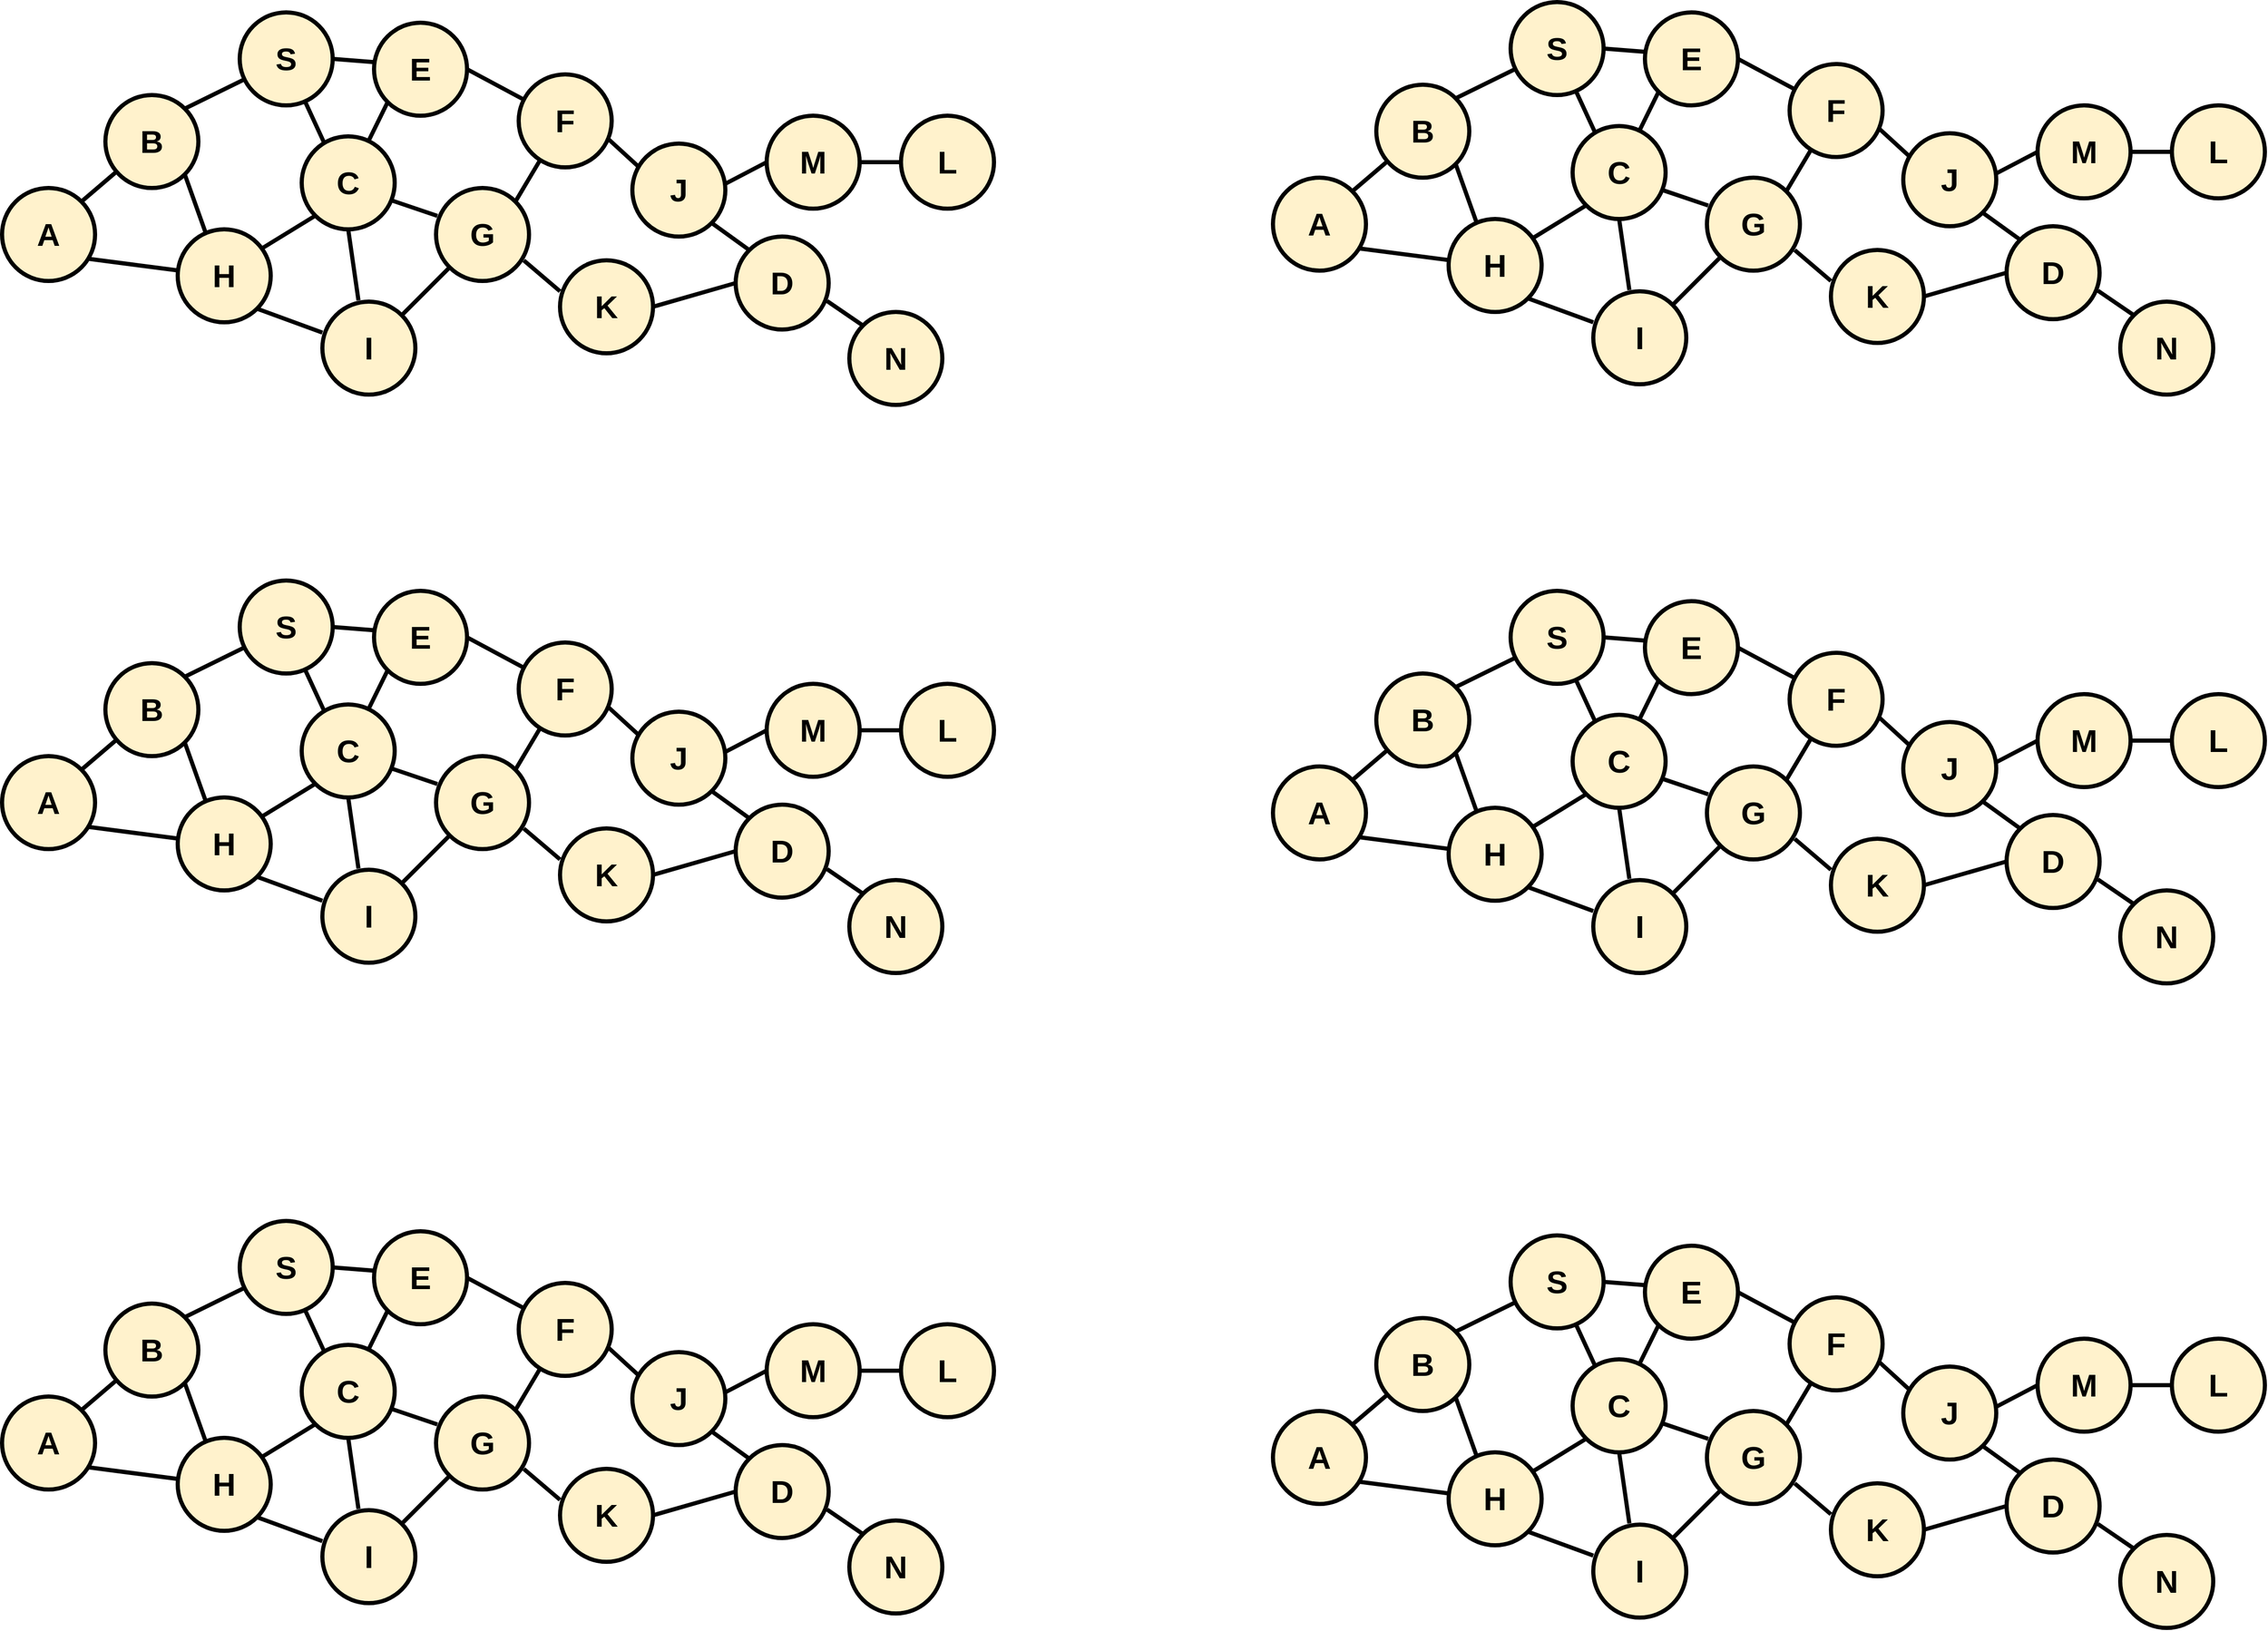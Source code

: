 <mxfile version="21.3.2" type="github">
  <diagram id="l8hXMBHkgcEJcSW0mbfh" name="Page-1">
    <mxGraphModel dx="1196" dy="1258" grid="1" gridSize="10" guides="1" tooltips="1" connect="1" arrows="1" fold="1" page="1" pageScale="1" pageWidth="1169" pageHeight="827" math="0" shadow="0">
      <root>
        <mxCell id="0" />
        <mxCell id="1" parent="0" />
        <mxCell id="ABNjyrSuYEHNxfV3t2KI-1" value="&lt;h1 style=&quot;font-size: 31px;&quot;&gt;A&lt;/h1&gt;" style="ellipse;whiteSpace=wrap;html=1;aspect=fixed;fontStyle=1;horizontal=1;fontSize=31;fillColor=#fff2cc;strokeColor=#000000;strokeWidth=4;" vertex="1" parent="1">
          <mxGeometry x="90" y="360" width="90" height="90" as="geometry" />
        </mxCell>
        <mxCell id="ABNjyrSuYEHNxfV3t2KI-19" value="&lt;h1 style=&quot;font-size: 31px;&quot;&gt;B&lt;/h1&gt;" style="ellipse;whiteSpace=wrap;html=1;aspect=fixed;fontStyle=1;horizontal=1;fontSize=31;fillColor=#fff2cc;strokeColor=#000000;strokeWidth=4;" vertex="1" parent="1">
          <mxGeometry x="190" y="270" width="90" height="90" as="geometry" />
        </mxCell>
        <mxCell id="ABNjyrSuYEHNxfV3t2KI-20" value="&lt;h1 style=&quot;font-size: 31px;&quot;&gt;H&lt;/h1&gt;" style="ellipse;whiteSpace=wrap;html=1;aspect=fixed;fontStyle=1;horizontal=1;fontSize=31;fillColor=#fff2cc;strokeColor=#000000;strokeWidth=4;" vertex="1" parent="1">
          <mxGeometry x="260" y="400" width="90" height="90" as="geometry" />
        </mxCell>
        <mxCell id="ABNjyrSuYEHNxfV3t2KI-21" value="&lt;h1 style=&quot;font-size: 31px;&quot;&gt;S&lt;/h1&gt;" style="ellipse;whiteSpace=wrap;html=1;aspect=fixed;fontStyle=1;horizontal=1;fontSize=31;fillColor=#fff2cc;strokeColor=#000000;strokeWidth=4;" vertex="1" parent="1">
          <mxGeometry x="320" y="190" width="90" height="90" as="geometry" />
        </mxCell>
        <mxCell id="ABNjyrSuYEHNxfV3t2KI-22" value="&lt;h1 style=&quot;font-size: 31px;&quot;&gt;C&lt;/h1&gt;" style="ellipse;whiteSpace=wrap;html=1;aspect=fixed;fontStyle=1;horizontal=1;fontSize=31;fillColor=#fff2cc;strokeColor=#000000;strokeWidth=4;" vertex="1" parent="1">
          <mxGeometry x="380" y="310" width="90" height="90" as="geometry" />
        </mxCell>
        <mxCell id="ABNjyrSuYEHNxfV3t2KI-23" value="I" style="ellipse;whiteSpace=wrap;html=1;aspect=fixed;fontStyle=1;horizontal=1;fontSize=31;fillColor=#fff2cc;strokeColor=#000000;strokeWidth=4;" vertex="1" parent="1">
          <mxGeometry x="400" y="470" width="90" height="90" as="geometry" />
        </mxCell>
        <mxCell id="ABNjyrSuYEHNxfV3t2KI-24" value="E" style="ellipse;whiteSpace=wrap;html=1;aspect=fixed;fontStyle=1;horizontal=1;fontSize=31;fillColor=#fff2cc;strokeColor=#000000;strokeWidth=4;" vertex="1" parent="1">
          <mxGeometry x="450" y="200" width="90" height="90" as="geometry" />
        </mxCell>
        <mxCell id="ABNjyrSuYEHNxfV3t2KI-25" value="G" style="ellipse;whiteSpace=wrap;html=1;aspect=fixed;fontStyle=1;horizontal=1;fontSize=31;fillColor=#fff2cc;strokeColor=#000000;strokeWidth=4;" vertex="1" parent="1">
          <mxGeometry x="510" y="360" width="90" height="90" as="geometry" />
        </mxCell>
        <mxCell id="ABNjyrSuYEHNxfV3t2KI-26" value="F" style="ellipse;whiteSpace=wrap;html=1;aspect=fixed;fontStyle=1;horizontal=1;fontSize=31;fillColor=#fff2cc;strokeColor=#000000;strokeWidth=4;" vertex="1" parent="1">
          <mxGeometry x="590" y="250" width="90" height="90" as="geometry" />
        </mxCell>
        <mxCell id="ABNjyrSuYEHNxfV3t2KI-27" value="K" style="ellipse;whiteSpace=wrap;html=1;aspect=fixed;fontStyle=1;horizontal=1;fontSize=31;fillColor=#fff2cc;strokeColor=#000000;strokeWidth=4;" vertex="1" parent="1">
          <mxGeometry x="630" y="430" width="90" height="90" as="geometry" />
        </mxCell>
        <mxCell id="ABNjyrSuYEHNxfV3t2KI-28" value="J" style="ellipse;whiteSpace=wrap;html=1;aspect=fixed;fontStyle=1;horizontal=1;fontSize=31;fillColor=#fff2cc;strokeColor=#000000;strokeWidth=4;" vertex="1" parent="1">
          <mxGeometry x="700" y="317" width="90" height="90" as="geometry" />
        </mxCell>
        <mxCell id="ABNjyrSuYEHNxfV3t2KI-29" value="M" style="ellipse;whiteSpace=wrap;html=1;aspect=fixed;fontStyle=1;horizontal=1;fontSize=31;fillColor=#fff2cc;strokeColor=#000000;strokeWidth=4;" vertex="1" parent="1">
          <mxGeometry x="830" y="290" width="90" height="90" as="geometry" />
        </mxCell>
        <mxCell id="ABNjyrSuYEHNxfV3t2KI-30" value="L" style="ellipse;whiteSpace=wrap;html=1;aspect=fixed;fontStyle=1;horizontal=1;fontSize=31;fillColor=#fff2cc;strokeColor=#000000;strokeWidth=4;" vertex="1" parent="1">
          <mxGeometry x="960" y="290" width="90" height="90" as="geometry" />
        </mxCell>
        <mxCell id="ABNjyrSuYEHNxfV3t2KI-31" value="D" style="ellipse;whiteSpace=wrap;html=1;aspect=fixed;fontStyle=1;horizontal=1;fontSize=31;fillColor=#fff2cc;strokeColor=#000000;strokeWidth=4;" vertex="1" parent="1">
          <mxGeometry x="800" y="407" width="90" height="90" as="geometry" />
        </mxCell>
        <mxCell id="ABNjyrSuYEHNxfV3t2KI-32" value="N" style="ellipse;whiteSpace=wrap;html=1;aspect=fixed;fontStyle=1;horizontal=1;fontSize=31;fillColor=#fff2cc;strokeColor=#000000;strokeWidth=4;" vertex="1" parent="1">
          <mxGeometry x="910" y="480" width="90" height="90" as="geometry" />
        </mxCell>
        <mxCell id="ABNjyrSuYEHNxfV3t2KI-34" value="" style="endArrow=none;html=1;rounded=0;exitX=1;exitY=0;exitDx=0;exitDy=0;fontStyle=1;horizontal=1;fontSize=31;fillColor=#fff2cc;strokeColor=#000000;strokeWidth=4;" edge="1" parent="1" source="ABNjyrSuYEHNxfV3t2KI-1" target="ABNjyrSuYEHNxfV3t2KI-19">
          <mxGeometry width="50" height="50" relative="1" as="geometry">
            <mxPoint x="400" y="440" as="sourcePoint" />
            <mxPoint x="450" y="390" as="targetPoint" />
          </mxGeometry>
        </mxCell>
        <mxCell id="ABNjyrSuYEHNxfV3t2KI-36" value="" style="endArrow=none;html=1;rounded=0;exitX=0.937;exitY=0.763;exitDx=0;exitDy=0;exitPerimeter=0;entryX=-0.013;entryY=0.44;entryDx=0;entryDy=0;entryPerimeter=0;fontStyle=1;horizontal=1;fontSize=31;fillColor=#fff2cc;strokeColor=#000000;strokeWidth=4;" edge="1" parent="1" source="ABNjyrSuYEHNxfV3t2KI-1" target="ABNjyrSuYEHNxfV3t2KI-20">
          <mxGeometry width="50" height="50" relative="1" as="geometry">
            <mxPoint x="177" y="383" as="sourcePoint" />
            <mxPoint x="211" y="354" as="targetPoint" />
          </mxGeometry>
        </mxCell>
        <mxCell id="ABNjyrSuYEHNxfV3t2KI-37" value="" style="endArrow=none;html=1;rounded=0;exitX=1;exitY=1;exitDx=0;exitDy=0;entryX=0.296;entryY=0.026;entryDx=0;entryDy=0;entryPerimeter=0;fontStyle=1;horizontal=1;fontSize=31;fillColor=#fff2cc;strokeColor=#000000;strokeWidth=4;" edge="1" parent="1" source="ABNjyrSuYEHNxfV3t2KI-19" target="ABNjyrSuYEHNxfV3t2KI-20">
          <mxGeometry width="50" height="50" relative="1" as="geometry">
            <mxPoint x="850" y="470" as="sourcePoint" />
            <mxPoint x="900" y="420" as="targetPoint" />
          </mxGeometry>
        </mxCell>
        <mxCell id="ABNjyrSuYEHNxfV3t2KI-38" value="" style="endArrow=none;html=1;rounded=0;exitX=1;exitY=0;exitDx=0;exitDy=0;fontStyle=1;horizontal=1;fontSize=31;fillColor=#fff2cc;strokeColor=#000000;strokeWidth=4;" edge="1" parent="1" source="ABNjyrSuYEHNxfV3t2KI-19" target="ABNjyrSuYEHNxfV3t2KI-21">
          <mxGeometry width="50" height="50" relative="1" as="geometry">
            <mxPoint x="277" y="357" as="sourcePoint" />
            <mxPoint x="297" y="412" as="targetPoint" />
          </mxGeometry>
        </mxCell>
        <mxCell id="ABNjyrSuYEHNxfV3t2KI-39" value="" style="endArrow=none;html=1;rounded=0;exitX=0.709;exitY=0.972;exitDx=0;exitDy=0;entryX=0.243;entryY=0.073;entryDx=0;entryDy=0;entryPerimeter=0;exitPerimeter=0;fontStyle=1;horizontal=1;fontSize=31;fillColor=#fff2cc;strokeColor=#000000;strokeWidth=4;" edge="1" parent="1" source="ABNjyrSuYEHNxfV3t2KI-21" target="ABNjyrSuYEHNxfV3t2KI-22">
          <mxGeometry width="50" height="50" relative="1" as="geometry">
            <mxPoint x="287" y="367" as="sourcePoint" />
            <mxPoint x="307" y="422" as="targetPoint" />
          </mxGeometry>
        </mxCell>
        <mxCell id="ABNjyrSuYEHNxfV3t2KI-40" value="" style="endArrow=none;html=1;rounded=0;exitX=0;exitY=1;exitDx=0;exitDy=0;entryX=0.897;entryY=0.211;entryDx=0;entryDy=0;entryPerimeter=0;fontStyle=1;horizontal=1;fontSize=31;fillColor=#fff2cc;strokeColor=#000000;strokeWidth=4;" edge="1" parent="1" source="ABNjyrSuYEHNxfV3t2KI-22" target="ABNjyrSuYEHNxfV3t2KI-20">
          <mxGeometry width="50" height="50" relative="1" as="geometry">
            <mxPoint x="297" y="377" as="sourcePoint" />
            <mxPoint x="317" y="432" as="targetPoint" />
          </mxGeometry>
        </mxCell>
        <mxCell id="ABNjyrSuYEHNxfV3t2KI-41" value="" style="endArrow=none;html=1;rounded=0;exitX=0.5;exitY=1;exitDx=0;exitDy=0;entryX=0.388;entryY=-0.013;entryDx=0;entryDy=0;entryPerimeter=0;fontStyle=1;horizontal=1;fontSize=31;fillColor=#fff2cc;strokeColor=#000000;strokeWidth=4;" edge="1" parent="1" source="ABNjyrSuYEHNxfV3t2KI-22" target="ABNjyrSuYEHNxfV3t2KI-23">
          <mxGeometry width="50" height="50" relative="1" as="geometry">
            <mxPoint x="307" y="387" as="sourcePoint" />
            <mxPoint x="327" y="442" as="targetPoint" />
          </mxGeometry>
        </mxCell>
        <mxCell id="ABNjyrSuYEHNxfV3t2KI-42" value="" style="endArrow=none;html=1;rounded=0;entryX=1;entryY=1;entryDx=0;entryDy=0;fontStyle=1;horizontal=1;fontSize=31;fillColor=#fff2cc;strokeColor=#000000;strokeWidth=4;" edge="1" parent="1" target="ABNjyrSuYEHNxfV3t2KI-20">
          <mxGeometry width="50" height="50" relative="1" as="geometry">
            <mxPoint x="400" y="500" as="sourcePoint" />
            <mxPoint x="337" y="452" as="targetPoint" />
          </mxGeometry>
        </mxCell>
        <mxCell id="ABNjyrSuYEHNxfV3t2KI-43" value="" style="endArrow=none;html=1;rounded=0;exitX=1;exitY=0;exitDx=0;exitDy=0;entryX=0;entryY=1;entryDx=0;entryDy=0;fontStyle=1;horizontal=1;fontSize=31;fillColor=#fff2cc;strokeColor=#000000;strokeWidth=4;" edge="1" parent="1" source="ABNjyrSuYEHNxfV3t2KI-23" target="ABNjyrSuYEHNxfV3t2KI-25">
          <mxGeometry width="50" height="50" relative="1" as="geometry">
            <mxPoint x="327" y="407" as="sourcePoint" />
            <mxPoint x="347" y="462" as="targetPoint" />
          </mxGeometry>
        </mxCell>
        <mxCell id="ABNjyrSuYEHNxfV3t2KI-44" value="" style="endArrow=none;html=1;rounded=0;exitX=0.014;exitY=0.3;exitDx=0;exitDy=0;entryX=0.973;entryY=0.691;entryDx=0;entryDy=0;exitPerimeter=0;entryPerimeter=0;fontStyle=1;horizontal=1;fontSize=31;fillColor=#fff2cc;strokeColor=#000000;strokeWidth=4;" edge="1" parent="1" source="ABNjyrSuYEHNxfV3t2KI-25" target="ABNjyrSuYEHNxfV3t2KI-22">
          <mxGeometry width="50" height="50" relative="1" as="geometry">
            <mxPoint x="337" y="417" as="sourcePoint" />
            <mxPoint x="357" y="472" as="targetPoint" />
          </mxGeometry>
        </mxCell>
        <mxCell id="ABNjyrSuYEHNxfV3t2KI-45" value="" style="endArrow=none;html=1;rounded=0;exitX=1;exitY=0.5;exitDx=0;exitDy=0;entryX=-0.003;entryY=0.423;entryDx=0;entryDy=0;entryPerimeter=0;fontStyle=1;horizontal=1;fontSize=31;fillColor=#fff2cc;strokeColor=#000000;strokeWidth=4;" edge="1" parent="1" source="ABNjyrSuYEHNxfV3t2KI-21" target="ABNjyrSuYEHNxfV3t2KI-24">
          <mxGeometry width="50" height="50" relative="1" as="geometry">
            <mxPoint x="347" y="427" as="sourcePoint" />
            <mxPoint x="367" y="482" as="targetPoint" />
          </mxGeometry>
        </mxCell>
        <mxCell id="ABNjyrSuYEHNxfV3t2KI-46" value="" style="endArrow=none;html=1;rounded=0;exitX=1;exitY=0.5;exitDx=0;exitDy=0;entryX=0.041;entryY=0.264;entryDx=0;entryDy=0;entryPerimeter=0;fontStyle=1;horizontal=1;fontSize=31;fillColor=#fff2cc;strokeColor=#000000;strokeWidth=4;" edge="1" parent="1" source="ABNjyrSuYEHNxfV3t2KI-24" target="ABNjyrSuYEHNxfV3t2KI-26">
          <mxGeometry width="50" height="50" relative="1" as="geometry">
            <mxPoint x="357" y="437" as="sourcePoint" />
            <mxPoint x="377" y="492" as="targetPoint" />
          </mxGeometry>
        </mxCell>
        <mxCell id="ABNjyrSuYEHNxfV3t2KI-47" value="" style="endArrow=none;html=1;rounded=0;exitX=0;exitY=1;exitDx=0;exitDy=0;entryX=0.726;entryY=0.035;entryDx=0;entryDy=0;entryPerimeter=0;fontStyle=1;horizontal=1;fontSize=31;fillColor=#fff2cc;strokeColor=#000000;strokeWidth=4;" edge="1" parent="1" source="ABNjyrSuYEHNxfV3t2KI-24" target="ABNjyrSuYEHNxfV3t2KI-22">
          <mxGeometry width="50" height="50" relative="1" as="geometry">
            <mxPoint x="367" y="447" as="sourcePoint" />
            <mxPoint x="387" y="502" as="targetPoint" />
          </mxGeometry>
        </mxCell>
        <mxCell id="ABNjyrSuYEHNxfV3t2KI-48" value="" style="endArrow=none;html=1;rounded=0;exitX=0.239;exitY=0.907;exitDx=0;exitDy=0;entryX=1;entryY=0;entryDx=0;entryDy=0;exitPerimeter=0;fontStyle=1;horizontal=1;fontSize=31;fillColor=#fff2cc;strokeColor=#000000;strokeWidth=4;" edge="1" parent="1" source="ABNjyrSuYEHNxfV3t2KI-26" target="ABNjyrSuYEHNxfV3t2KI-25">
          <mxGeometry width="50" height="50" relative="1" as="geometry">
            <mxPoint x="377" y="457" as="sourcePoint" />
            <mxPoint x="397" y="512" as="targetPoint" />
          </mxGeometry>
        </mxCell>
        <mxCell id="ABNjyrSuYEHNxfV3t2KI-49" value="" style="endArrow=none;html=1;rounded=0;exitX=0;exitY=0.333;exitDx=0;exitDy=0;entryX=0.944;entryY=0.779;entryDx=0;entryDy=0;entryPerimeter=0;exitPerimeter=0;fontStyle=1;horizontal=1;fontSize=31;fillColor=#fff2cc;strokeColor=#000000;strokeWidth=4;" edge="1" parent="1" source="ABNjyrSuYEHNxfV3t2KI-27" target="ABNjyrSuYEHNxfV3t2KI-25">
          <mxGeometry width="50" height="50" relative="1" as="geometry">
            <mxPoint x="387" y="467" as="sourcePoint" />
            <mxPoint x="407" y="522" as="targetPoint" />
          </mxGeometry>
        </mxCell>
        <mxCell id="ABNjyrSuYEHNxfV3t2KI-50" value="" style="endArrow=none;html=1;rounded=0;exitX=0;exitY=0.5;exitDx=0;exitDy=0;entryX=1;entryY=0.5;entryDx=0;entryDy=0;fontStyle=1;horizontal=1;fontSize=31;fillColor=#fff2cc;strokeColor=#000000;strokeWidth=4;" edge="1" parent="1" source="ABNjyrSuYEHNxfV3t2KI-31" target="ABNjyrSuYEHNxfV3t2KI-27">
          <mxGeometry width="50" height="50" relative="1" as="geometry">
            <mxPoint x="397" y="477" as="sourcePoint" />
            <mxPoint x="417" y="532" as="targetPoint" />
          </mxGeometry>
        </mxCell>
        <mxCell id="ABNjyrSuYEHNxfV3t2KI-51" value="" style="endArrow=none;html=1;rounded=0;exitX=0.971;exitY=0.702;exitDx=0;exitDy=0;entryX=0.077;entryY=0.258;entryDx=0;entryDy=0;exitPerimeter=0;entryPerimeter=0;fontStyle=1;horizontal=1;fontSize=31;fillColor=#fff2cc;strokeColor=#000000;strokeWidth=4;" edge="1" parent="1" source="ABNjyrSuYEHNxfV3t2KI-26" target="ABNjyrSuYEHNxfV3t2KI-28">
          <mxGeometry width="50" height="50" relative="1" as="geometry">
            <mxPoint x="407" y="487" as="sourcePoint" />
            <mxPoint x="427" y="542" as="targetPoint" />
          </mxGeometry>
        </mxCell>
        <mxCell id="ABNjyrSuYEHNxfV3t2KI-52" value="" style="endArrow=none;html=1;rounded=0;exitX=0;exitY=0.5;exitDx=0;exitDy=0;entryX=0.993;entryY=0.436;entryDx=0;entryDy=0;entryPerimeter=0;fontStyle=1;horizontal=1;fontSize=31;fillColor=#fff2cc;strokeColor=#000000;strokeWidth=4;" edge="1" parent="1" source="ABNjyrSuYEHNxfV3t2KI-29" target="ABNjyrSuYEHNxfV3t2KI-28">
          <mxGeometry width="50" height="50" relative="1" as="geometry">
            <mxPoint x="780" y="235" as="sourcePoint" />
            <mxPoint x="800" y="290" as="targetPoint" />
          </mxGeometry>
        </mxCell>
        <mxCell id="ABNjyrSuYEHNxfV3t2KI-53" value="" style="endArrow=none;html=1;rounded=0;exitX=1;exitY=1;exitDx=0;exitDy=0;entryX=0;entryY=0;entryDx=0;entryDy=0;fontStyle=1;horizontal=1;fontSize=31;fillColor=#fff2cc;strokeColor=#000000;strokeWidth=4;" edge="1" parent="1" source="ABNjyrSuYEHNxfV3t2KI-28" target="ABNjyrSuYEHNxfV3t2KI-31">
          <mxGeometry width="50" height="50" relative="1" as="geometry">
            <mxPoint x="790" y="245" as="sourcePoint" />
            <mxPoint x="810" y="300" as="targetPoint" />
          </mxGeometry>
        </mxCell>
        <mxCell id="ABNjyrSuYEHNxfV3t2KI-54" value="" style="endArrow=none;html=1;rounded=0;exitX=0;exitY=0.5;exitDx=0;exitDy=0;entryX=1;entryY=0.5;entryDx=0;entryDy=0;fontStyle=1;horizontal=1;fontSize=31;fillColor=#fff2cc;strokeColor=#000000;strokeWidth=4;" edge="1" parent="1" source="ABNjyrSuYEHNxfV3t2KI-30" target="ABNjyrSuYEHNxfV3t2KI-29">
          <mxGeometry width="50" height="50" relative="1" as="geometry">
            <mxPoint x="800" y="255" as="sourcePoint" />
            <mxPoint x="820" y="310" as="targetPoint" />
          </mxGeometry>
        </mxCell>
        <mxCell id="ABNjyrSuYEHNxfV3t2KI-55" value="" style="endArrow=none;html=1;rounded=0;exitX=0;exitY=0;exitDx=0;exitDy=0;entryX=0.983;entryY=0.694;entryDx=0;entryDy=0;entryPerimeter=0;fontStyle=1;horizontal=1;fontSize=31;fillColor=#fff2cc;strokeColor=#000000;strokeWidth=4;" edge="1" parent="1" source="ABNjyrSuYEHNxfV3t2KI-32" target="ABNjyrSuYEHNxfV3t2KI-31">
          <mxGeometry width="50" height="50" relative="1" as="geometry">
            <mxPoint x="810" y="265" as="sourcePoint" />
            <mxPoint x="830" y="320" as="targetPoint" />
          </mxGeometry>
        </mxCell>
        <mxCell id="ABNjyrSuYEHNxfV3t2KI-56" value="&lt;h1 style=&quot;font-size: 31px;&quot;&gt;A&lt;/h1&gt;" style="ellipse;whiteSpace=wrap;html=1;aspect=fixed;fontStyle=1;horizontal=1;fontSize=31;fillColor=#fff2cc;strokeColor=#000000;strokeWidth=4;" vertex="1" parent="1">
          <mxGeometry x="90" y="910" width="90" height="90" as="geometry" />
        </mxCell>
        <mxCell id="ABNjyrSuYEHNxfV3t2KI-57" value="&lt;h1 style=&quot;font-size: 31px;&quot;&gt;B&lt;/h1&gt;" style="ellipse;whiteSpace=wrap;html=1;aspect=fixed;fontStyle=1;horizontal=1;fontSize=31;fillColor=#fff2cc;strokeColor=#000000;strokeWidth=4;" vertex="1" parent="1">
          <mxGeometry x="190" y="820" width="90" height="90" as="geometry" />
        </mxCell>
        <mxCell id="ABNjyrSuYEHNxfV3t2KI-58" value="&lt;h1 style=&quot;font-size: 31px;&quot;&gt;H&lt;/h1&gt;" style="ellipse;whiteSpace=wrap;html=1;aspect=fixed;fontStyle=1;horizontal=1;fontSize=31;fillColor=#fff2cc;strokeColor=#000000;strokeWidth=4;" vertex="1" parent="1">
          <mxGeometry x="260" y="950" width="90" height="90" as="geometry" />
        </mxCell>
        <mxCell id="ABNjyrSuYEHNxfV3t2KI-59" value="&lt;h1 style=&quot;font-size: 31px;&quot;&gt;S&lt;/h1&gt;" style="ellipse;whiteSpace=wrap;html=1;aspect=fixed;fontStyle=1;horizontal=1;fontSize=31;fillColor=#fff2cc;strokeColor=#000000;strokeWidth=4;" vertex="1" parent="1">
          <mxGeometry x="320" y="740" width="90" height="90" as="geometry" />
        </mxCell>
        <mxCell id="ABNjyrSuYEHNxfV3t2KI-60" value="&lt;h1 style=&quot;font-size: 31px;&quot;&gt;C&lt;/h1&gt;" style="ellipse;whiteSpace=wrap;html=1;aspect=fixed;fontStyle=1;horizontal=1;fontSize=31;fillColor=#fff2cc;strokeColor=#000000;strokeWidth=4;" vertex="1" parent="1">
          <mxGeometry x="380" y="860" width="90" height="90" as="geometry" />
        </mxCell>
        <mxCell id="ABNjyrSuYEHNxfV3t2KI-61" value="I" style="ellipse;whiteSpace=wrap;html=1;aspect=fixed;fontStyle=1;horizontal=1;fontSize=31;fillColor=#fff2cc;strokeColor=#000000;strokeWidth=4;" vertex="1" parent="1">
          <mxGeometry x="400" y="1020" width="90" height="90" as="geometry" />
        </mxCell>
        <mxCell id="ABNjyrSuYEHNxfV3t2KI-62" value="E" style="ellipse;whiteSpace=wrap;html=1;aspect=fixed;fontStyle=1;horizontal=1;fontSize=31;fillColor=#fff2cc;strokeColor=#000000;strokeWidth=4;" vertex="1" parent="1">
          <mxGeometry x="450" y="750" width="90" height="90" as="geometry" />
        </mxCell>
        <mxCell id="ABNjyrSuYEHNxfV3t2KI-63" value="G" style="ellipse;whiteSpace=wrap;html=1;aspect=fixed;fontStyle=1;horizontal=1;fontSize=31;fillColor=#fff2cc;strokeColor=#000000;strokeWidth=4;" vertex="1" parent="1">
          <mxGeometry x="510" y="910" width="90" height="90" as="geometry" />
        </mxCell>
        <mxCell id="ABNjyrSuYEHNxfV3t2KI-64" value="F" style="ellipse;whiteSpace=wrap;html=1;aspect=fixed;fontStyle=1;horizontal=1;fontSize=31;fillColor=#fff2cc;strokeColor=#000000;strokeWidth=4;" vertex="1" parent="1">
          <mxGeometry x="590" y="800" width="90" height="90" as="geometry" />
        </mxCell>
        <mxCell id="ABNjyrSuYEHNxfV3t2KI-65" value="K" style="ellipse;whiteSpace=wrap;html=1;aspect=fixed;fontStyle=1;horizontal=1;fontSize=31;fillColor=#fff2cc;strokeColor=#000000;strokeWidth=4;" vertex="1" parent="1">
          <mxGeometry x="630" y="980" width="90" height="90" as="geometry" />
        </mxCell>
        <mxCell id="ABNjyrSuYEHNxfV3t2KI-66" value="J" style="ellipse;whiteSpace=wrap;html=1;aspect=fixed;fontStyle=1;horizontal=1;fontSize=31;fillColor=#fff2cc;strokeColor=#000000;strokeWidth=4;" vertex="1" parent="1">
          <mxGeometry x="700" y="867" width="90" height="90" as="geometry" />
        </mxCell>
        <mxCell id="ABNjyrSuYEHNxfV3t2KI-67" value="M" style="ellipse;whiteSpace=wrap;html=1;aspect=fixed;fontStyle=1;horizontal=1;fontSize=31;fillColor=#fff2cc;strokeColor=#000000;strokeWidth=4;" vertex="1" parent="1">
          <mxGeometry x="830" y="840" width="90" height="90" as="geometry" />
        </mxCell>
        <mxCell id="ABNjyrSuYEHNxfV3t2KI-68" value="L" style="ellipse;whiteSpace=wrap;html=1;aspect=fixed;fontStyle=1;horizontal=1;fontSize=31;fillColor=#fff2cc;strokeColor=#000000;strokeWidth=4;" vertex="1" parent="1">
          <mxGeometry x="960" y="840" width="90" height="90" as="geometry" />
        </mxCell>
        <mxCell id="ABNjyrSuYEHNxfV3t2KI-69" value="D" style="ellipse;whiteSpace=wrap;html=1;aspect=fixed;fontStyle=1;horizontal=1;fontSize=31;fillColor=#fff2cc;strokeColor=#000000;strokeWidth=4;" vertex="1" parent="1">
          <mxGeometry x="800" y="957" width="90" height="90" as="geometry" />
        </mxCell>
        <mxCell id="ABNjyrSuYEHNxfV3t2KI-70" value="N" style="ellipse;whiteSpace=wrap;html=1;aspect=fixed;fontStyle=1;horizontal=1;fontSize=31;fillColor=#fff2cc;strokeColor=#000000;strokeWidth=4;" vertex="1" parent="1">
          <mxGeometry x="910" y="1030" width="90" height="90" as="geometry" />
        </mxCell>
        <mxCell id="ABNjyrSuYEHNxfV3t2KI-71" value="" style="endArrow=none;html=1;rounded=0;exitX=1;exitY=0;exitDx=0;exitDy=0;fontStyle=1;horizontal=1;fontSize=31;fillColor=#fff2cc;strokeColor=#000000;strokeWidth=4;" edge="1" parent="1" source="ABNjyrSuYEHNxfV3t2KI-56" target="ABNjyrSuYEHNxfV3t2KI-57">
          <mxGeometry width="50" height="50" relative="1" as="geometry">
            <mxPoint x="400" y="990" as="sourcePoint" />
            <mxPoint x="450" y="940" as="targetPoint" />
          </mxGeometry>
        </mxCell>
        <mxCell id="ABNjyrSuYEHNxfV3t2KI-72" value="" style="endArrow=none;html=1;rounded=0;exitX=0.937;exitY=0.763;exitDx=0;exitDy=0;exitPerimeter=0;entryX=-0.013;entryY=0.44;entryDx=0;entryDy=0;entryPerimeter=0;fontStyle=1;horizontal=1;fontSize=31;fillColor=#fff2cc;strokeColor=#000000;strokeWidth=4;" edge="1" parent="1" source="ABNjyrSuYEHNxfV3t2KI-56" target="ABNjyrSuYEHNxfV3t2KI-58">
          <mxGeometry width="50" height="50" relative="1" as="geometry">
            <mxPoint x="177" y="933" as="sourcePoint" />
            <mxPoint x="211" y="904" as="targetPoint" />
          </mxGeometry>
        </mxCell>
        <mxCell id="ABNjyrSuYEHNxfV3t2KI-73" value="" style="endArrow=none;html=1;rounded=0;exitX=1;exitY=1;exitDx=0;exitDy=0;entryX=0.296;entryY=0.026;entryDx=0;entryDy=0;entryPerimeter=0;fontStyle=1;horizontal=1;fontSize=31;fillColor=#fff2cc;strokeColor=#000000;strokeWidth=4;" edge="1" parent="1" source="ABNjyrSuYEHNxfV3t2KI-57" target="ABNjyrSuYEHNxfV3t2KI-58">
          <mxGeometry width="50" height="50" relative="1" as="geometry">
            <mxPoint x="850" y="1020" as="sourcePoint" />
            <mxPoint x="900" y="970" as="targetPoint" />
          </mxGeometry>
        </mxCell>
        <mxCell id="ABNjyrSuYEHNxfV3t2KI-74" value="" style="endArrow=none;html=1;rounded=0;exitX=1;exitY=0;exitDx=0;exitDy=0;fontStyle=1;horizontal=1;fontSize=31;fillColor=#fff2cc;strokeColor=#000000;strokeWidth=4;" edge="1" parent="1" source="ABNjyrSuYEHNxfV3t2KI-57" target="ABNjyrSuYEHNxfV3t2KI-59">
          <mxGeometry width="50" height="50" relative="1" as="geometry">
            <mxPoint x="277" y="907" as="sourcePoint" />
            <mxPoint x="297" y="962" as="targetPoint" />
          </mxGeometry>
        </mxCell>
        <mxCell id="ABNjyrSuYEHNxfV3t2KI-75" value="" style="endArrow=none;html=1;rounded=0;exitX=0.709;exitY=0.972;exitDx=0;exitDy=0;entryX=0.243;entryY=0.073;entryDx=0;entryDy=0;entryPerimeter=0;exitPerimeter=0;fontStyle=1;horizontal=1;fontSize=31;fillColor=#fff2cc;strokeColor=#000000;strokeWidth=4;" edge="1" parent="1" source="ABNjyrSuYEHNxfV3t2KI-59" target="ABNjyrSuYEHNxfV3t2KI-60">
          <mxGeometry width="50" height="50" relative="1" as="geometry">
            <mxPoint x="287" y="917" as="sourcePoint" />
            <mxPoint x="307" y="972" as="targetPoint" />
          </mxGeometry>
        </mxCell>
        <mxCell id="ABNjyrSuYEHNxfV3t2KI-76" value="" style="endArrow=none;html=1;rounded=0;exitX=0;exitY=1;exitDx=0;exitDy=0;entryX=0.897;entryY=0.211;entryDx=0;entryDy=0;entryPerimeter=0;fontStyle=1;horizontal=1;fontSize=31;fillColor=#fff2cc;strokeColor=#000000;strokeWidth=4;" edge="1" parent="1" source="ABNjyrSuYEHNxfV3t2KI-60" target="ABNjyrSuYEHNxfV3t2KI-58">
          <mxGeometry width="50" height="50" relative="1" as="geometry">
            <mxPoint x="297" y="927" as="sourcePoint" />
            <mxPoint x="317" y="982" as="targetPoint" />
          </mxGeometry>
        </mxCell>
        <mxCell id="ABNjyrSuYEHNxfV3t2KI-77" value="" style="endArrow=none;html=1;rounded=0;exitX=0.5;exitY=1;exitDx=0;exitDy=0;entryX=0.388;entryY=-0.013;entryDx=0;entryDy=0;entryPerimeter=0;fontStyle=1;horizontal=1;fontSize=31;fillColor=#fff2cc;strokeColor=#000000;strokeWidth=4;" edge="1" parent="1" source="ABNjyrSuYEHNxfV3t2KI-60" target="ABNjyrSuYEHNxfV3t2KI-61">
          <mxGeometry width="50" height="50" relative="1" as="geometry">
            <mxPoint x="307" y="937" as="sourcePoint" />
            <mxPoint x="327" y="992" as="targetPoint" />
          </mxGeometry>
        </mxCell>
        <mxCell id="ABNjyrSuYEHNxfV3t2KI-78" value="" style="endArrow=none;html=1;rounded=0;entryX=1;entryY=1;entryDx=0;entryDy=0;fontStyle=1;horizontal=1;fontSize=31;fillColor=#fff2cc;strokeColor=#000000;strokeWidth=4;" edge="1" parent="1" target="ABNjyrSuYEHNxfV3t2KI-58">
          <mxGeometry width="50" height="50" relative="1" as="geometry">
            <mxPoint x="400" y="1050" as="sourcePoint" />
            <mxPoint x="337" y="1002" as="targetPoint" />
          </mxGeometry>
        </mxCell>
        <mxCell id="ABNjyrSuYEHNxfV3t2KI-79" value="" style="endArrow=none;html=1;rounded=0;exitX=1;exitY=0;exitDx=0;exitDy=0;entryX=0;entryY=1;entryDx=0;entryDy=0;fontStyle=1;horizontal=1;fontSize=31;fillColor=#fff2cc;strokeColor=#000000;strokeWidth=4;" edge="1" parent="1" source="ABNjyrSuYEHNxfV3t2KI-61" target="ABNjyrSuYEHNxfV3t2KI-63">
          <mxGeometry width="50" height="50" relative="1" as="geometry">
            <mxPoint x="327" y="957" as="sourcePoint" />
            <mxPoint x="347" y="1012" as="targetPoint" />
          </mxGeometry>
        </mxCell>
        <mxCell id="ABNjyrSuYEHNxfV3t2KI-80" value="" style="endArrow=none;html=1;rounded=0;exitX=0.014;exitY=0.3;exitDx=0;exitDy=0;entryX=0.973;entryY=0.691;entryDx=0;entryDy=0;exitPerimeter=0;entryPerimeter=0;fontStyle=1;horizontal=1;fontSize=31;fillColor=#fff2cc;strokeColor=#000000;strokeWidth=4;" edge="1" parent="1" source="ABNjyrSuYEHNxfV3t2KI-63" target="ABNjyrSuYEHNxfV3t2KI-60">
          <mxGeometry width="50" height="50" relative="1" as="geometry">
            <mxPoint x="337" y="967" as="sourcePoint" />
            <mxPoint x="357" y="1022" as="targetPoint" />
          </mxGeometry>
        </mxCell>
        <mxCell id="ABNjyrSuYEHNxfV3t2KI-81" value="" style="endArrow=none;html=1;rounded=0;exitX=1;exitY=0.5;exitDx=0;exitDy=0;entryX=-0.003;entryY=0.423;entryDx=0;entryDy=0;entryPerimeter=0;fontStyle=1;horizontal=1;fontSize=31;fillColor=#fff2cc;strokeColor=#000000;strokeWidth=4;" edge="1" parent="1" source="ABNjyrSuYEHNxfV3t2KI-59" target="ABNjyrSuYEHNxfV3t2KI-62">
          <mxGeometry width="50" height="50" relative="1" as="geometry">
            <mxPoint x="347" y="977" as="sourcePoint" />
            <mxPoint x="367" y="1032" as="targetPoint" />
          </mxGeometry>
        </mxCell>
        <mxCell id="ABNjyrSuYEHNxfV3t2KI-82" value="" style="endArrow=none;html=1;rounded=0;exitX=1;exitY=0.5;exitDx=0;exitDy=0;entryX=0.041;entryY=0.264;entryDx=0;entryDy=0;entryPerimeter=0;fontStyle=1;horizontal=1;fontSize=31;fillColor=#fff2cc;strokeColor=#000000;strokeWidth=4;" edge="1" parent="1" source="ABNjyrSuYEHNxfV3t2KI-62" target="ABNjyrSuYEHNxfV3t2KI-64">
          <mxGeometry width="50" height="50" relative="1" as="geometry">
            <mxPoint x="357" y="987" as="sourcePoint" />
            <mxPoint x="377" y="1042" as="targetPoint" />
          </mxGeometry>
        </mxCell>
        <mxCell id="ABNjyrSuYEHNxfV3t2KI-83" value="" style="endArrow=none;html=1;rounded=0;exitX=0;exitY=1;exitDx=0;exitDy=0;entryX=0.726;entryY=0.035;entryDx=0;entryDy=0;entryPerimeter=0;fontStyle=1;horizontal=1;fontSize=31;fillColor=#fff2cc;strokeColor=#000000;strokeWidth=4;" edge="1" parent="1" source="ABNjyrSuYEHNxfV3t2KI-62" target="ABNjyrSuYEHNxfV3t2KI-60">
          <mxGeometry width="50" height="50" relative="1" as="geometry">
            <mxPoint x="367" y="997" as="sourcePoint" />
            <mxPoint x="387" y="1052" as="targetPoint" />
          </mxGeometry>
        </mxCell>
        <mxCell id="ABNjyrSuYEHNxfV3t2KI-84" value="" style="endArrow=none;html=1;rounded=0;exitX=0.239;exitY=0.907;exitDx=0;exitDy=0;entryX=1;entryY=0;entryDx=0;entryDy=0;exitPerimeter=0;fontStyle=1;horizontal=1;fontSize=31;fillColor=#fff2cc;strokeColor=#000000;strokeWidth=4;" edge="1" parent="1" source="ABNjyrSuYEHNxfV3t2KI-64" target="ABNjyrSuYEHNxfV3t2KI-63">
          <mxGeometry width="50" height="50" relative="1" as="geometry">
            <mxPoint x="377" y="1007" as="sourcePoint" />
            <mxPoint x="397" y="1062" as="targetPoint" />
          </mxGeometry>
        </mxCell>
        <mxCell id="ABNjyrSuYEHNxfV3t2KI-85" value="" style="endArrow=none;html=1;rounded=0;exitX=0;exitY=0.333;exitDx=0;exitDy=0;entryX=0.944;entryY=0.779;entryDx=0;entryDy=0;entryPerimeter=0;exitPerimeter=0;fontStyle=1;horizontal=1;fontSize=31;fillColor=#fff2cc;strokeColor=#000000;strokeWidth=4;" edge="1" parent="1" source="ABNjyrSuYEHNxfV3t2KI-65" target="ABNjyrSuYEHNxfV3t2KI-63">
          <mxGeometry width="50" height="50" relative="1" as="geometry">
            <mxPoint x="387" y="1017" as="sourcePoint" />
            <mxPoint x="407" y="1072" as="targetPoint" />
          </mxGeometry>
        </mxCell>
        <mxCell id="ABNjyrSuYEHNxfV3t2KI-86" value="" style="endArrow=none;html=1;rounded=0;exitX=0;exitY=0.5;exitDx=0;exitDy=0;entryX=1;entryY=0.5;entryDx=0;entryDy=0;fontStyle=1;horizontal=1;fontSize=31;fillColor=#fff2cc;strokeColor=#000000;strokeWidth=4;" edge="1" parent="1" source="ABNjyrSuYEHNxfV3t2KI-69" target="ABNjyrSuYEHNxfV3t2KI-65">
          <mxGeometry width="50" height="50" relative="1" as="geometry">
            <mxPoint x="397" y="1027" as="sourcePoint" />
            <mxPoint x="417" y="1082" as="targetPoint" />
          </mxGeometry>
        </mxCell>
        <mxCell id="ABNjyrSuYEHNxfV3t2KI-87" value="" style="endArrow=none;html=1;rounded=0;exitX=0.971;exitY=0.702;exitDx=0;exitDy=0;entryX=0.077;entryY=0.258;entryDx=0;entryDy=0;exitPerimeter=0;entryPerimeter=0;fontStyle=1;horizontal=1;fontSize=31;fillColor=#fff2cc;strokeColor=#000000;strokeWidth=4;" edge="1" parent="1" source="ABNjyrSuYEHNxfV3t2KI-64" target="ABNjyrSuYEHNxfV3t2KI-66">
          <mxGeometry width="50" height="50" relative="1" as="geometry">
            <mxPoint x="407" y="1037" as="sourcePoint" />
            <mxPoint x="427" y="1092" as="targetPoint" />
          </mxGeometry>
        </mxCell>
        <mxCell id="ABNjyrSuYEHNxfV3t2KI-88" value="" style="endArrow=none;html=1;rounded=0;exitX=0;exitY=0.5;exitDx=0;exitDy=0;entryX=0.993;entryY=0.436;entryDx=0;entryDy=0;entryPerimeter=0;fontStyle=1;horizontal=1;fontSize=31;fillColor=#fff2cc;strokeColor=#000000;strokeWidth=4;" edge="1" parent="1" source="ABNjyrSuYEHNxfV3t2KI-67" target="ABNjyrSuYEHNxfV3t2KI-66">
          <mxGeometry width="50" height="50" relative="1" as="geometry">
            <mxPoint x="780" y="785" as="sourcePoint" />
            <mxPoint x="800" y="840" as="targetPoint" />
          </mxGeometry>
        </mxCell>
        <mxCell id="ABNjyrSuYEHNxfV3t2KI-89" value="" style="endArrow=none;html=1;rounded=0;exitX=1;exitY=1;exitDx=0;exitDy=0;entryX=0;entryY=0;entryDx=0;entryDy=0;fontStyle=1;horizontal=1;fontSize=31;fillColor=#fff2cc;strokeColor=#000000;strokeWidth=4;" edge="1" parent="1" source="ABNjyrSuYEHNxfV3t2KI-66" target="ABNjyrSuYEHNxfV3t2KI-69">
          <mxGeometry width="50" height="50" relative="1" as="geometry">
            <mxPoint x="790" y="795" as="sourcePoint" />
            <mxPoint x="810" y="850" as="targetPoint" />
          </mxGeometry>
        </mxCell>
        <mxCell id="ABNjyrSuYEHNxfV3t2KI-90" value="" style="endArrow=none;html=1;rounded=0;exitX=0;exitY=0.5;exitDx=0;exitDy=0;entryX=1;entryY=0.5;entryDx=0;entryDy=0;fontStyle=1;horizontal=1;fontSize=31;fillColor=#fff2cc;strokeColor=#000000;strokeWidth=4;" edge="1" parent="1" source="ABNjyrSuYEHNxfV3t2KI-68" target="ABNjyrSuYEHNxfV3t2KI-67">
          <mxGeometry width="50" height="50" relative="1" as="geometry">
            <mxPoint x="800" y="805" as="sourcePoint" />
            <mxPoint x="820" y="860" as="targetPoint" />
          </mxGeometry>
        </mxCell>
        <mxCell id="ABNjyrSuYEHNxfV3t2KI-91" value="" style="endArrow=none;html=1;rounded=0;exitX=0;exitY=0;exitDx=0;exitDy=0;entryX=0.983;entryY=0.694;entryDx=0;entryDy=0;entryPerimeter=0;fontStyle=1;horizontal=1;fontSize=31;fillColor=#fff2cc;strokeColor=#000000;strokeWidth=4;" edge="1" parent="1" source="ABNjyrSuYEHNxfV3t2KI-70" target="ABNjyrSuYEHNxfV3t2KI-69">
          <mxGeometry width="50" height="50" relative="1" as="geometry">
            <mxPoint x="810" y="815" as="sourcePoint" />
            <mxPoint x="830" y="870" as="targetPoint" />
          </mxGeometry>
        </mxCell>
        <mxCell id="ABNjyrSuYEHNxfV3t2KI-92" value="&lt;h1 style=&quot;font-size: 31px;&quot;&gt;A&lt;/h1&gt;" style="ellipse;whiteSpace=wrap;html=1;aspect=fixed;fontStyle=1;horizontal=1;fontSize=31;fillColor=#fff2cc;strokeColor=#000000;strokeWidth=4;" vertex="1" parent="1">
          <mxGeometry x="90" y="1530" width="90" height="90" as="geometry" />
        </mxCell>
        <mxCell id="ABNjyrSuYEHNxfV3t2KI-93" value="&lt;h1 style=&quot;font-size: 31px;&quot;&gt;B&lt;/h1&gt;" style="ellipse;whiteSpace=wrap;html=1;aspect=fixed;fontStyle=1;horizontal=1;fontSize=31;fillColor=#fff2cc;strokeColor=#000000;strokeWidth=4;" vertex="1" parent="1">
          <mxGeometry x="190" y="1440" width="90" height="90" as="geometry" />
        </mxCell>
        <mxCell id="ABNjyrSuYEHNxfV3t2KI-94" value="&lt;h1 style=&quot;font-size: 31px;&quot;&gt;H&lt;/h1&gt;" style="ellipse;whiteSpace=wrap;html=1;aspect=fixed;fontStyle=1;horizontal=1;fontSize=31;fillColor=#fff2cc;strokeColor=#000000;strokeWidth=4;" vertex="1" parent="1">
          <mxGeometry x="260" y="1570" width="90" height="90" as="geometry" />
        </mxCell>
        <mxCell id="ABNjyrSuYEHNxfV3t2KI-95" value="&lt;h1 style=&quot;font-size: 31px;&quot;&gt;S&lt;/h1&gt;" style="ellipse;whiteSpace=wrap;html=1;aspect=fixed;fontStyle=1;horizontal=1;fontSize=31;fillColor=#fff2cc;strokeColor=#000000;strokeWidth=4;" vertex="1" parent="1">
          <mxGeometry x="320" y="1360" width="90" height="90" as="geometry" />
        </mxCell>
        <mxCell id="ABNjyrSuYEHNxfV3t2KI-96" value="&lt;h1 style=&quot;font-size: 31px;&quot;&gt;C&lt;/h1&gt;" style="ellipse;whiteSpace=wrap;html=1;aspect=fixed;fontStyle=1;horizontal=1;fontSize=31;fillColor=#fff2cc;strokeColor=#000000;strokeWidth=4;" vertex="1" parent="1">
          <mxGeometry x="380" y="1480" width="90" height="90" as="geometry" />
        </mxCell>
        <mxCell id="ABNjyrSuYEHNxfV3t2KI-97" value="I" style="ellipse;whiteSpace=wrap;html=1;aspect=fixed;fontStyle=1;horizontal=1;fontSize=31;fillColor=#fff2cc;strokeColor=#000000;strokeWidth=4;" vertex="1" parent="1">
          <mxGeometry x="400" y="1640" width="90" height="90" as="geometry" />
        </mxCell>
        <mxCell id="ABNjyrSuYEHNxfV3t2KI-98" value="E" style="ellipse;whiteSpace=wrap;html=1;aspect=fixed;fontStyle=1;horizontal=1;fontSize=31;fillColor=#fff2cc;strokeColor=#000000;strokeWidth=4;" vertex="1" parent="1">
          <mxGeometry x="450" y="1370" width="90" height="90" as="geometry" />
        </mxCell>
        <mxCell id="ABNjyrSuYEHNxfV3t2KI-99" value="G" style="ellipse;whiteSpace=wrap;html=1;aspect=fixed;fontStyle=1;horizontal=1;fontSize=31;fillColor=#fff2cc;strokeColor=#000000;strokeWidth=4;" vertex="1" parent="1">
          <mxGeometry x="510" y="1530" width="90" height="90" as="geometry" />
        </mxCell>
        <mxCell id="ABNjyrSuYEHNxfV3t2KI-100" value="F" style="ellipse;whiteSpace=wrap;html=1;aspect=fixed;fontStyle=1;horizontal=1;fontSize=31;fillColor=#fff2cc;strokeColor=#000000;strokeWidth=4;" vertex="1" parent="1">
          <mxGeometry x="590" y="1420" width="90" height="90" as="geometry" />
        </mxCell>
        <mxCell id="ABNjyrSuYEHNxfV3t2KI-101" value="K" style="ellipse;whiteSpace=wrap;html=1;aspect=fixed;fontStyle=1;horizontal=1;fontSize=31;fillColor=#fff2cc;strokeColor=#000000;strokeWidth=4;" vertex="1" parent="1">
          <mxGeometry x="630" y="1600" width="90" height="90" as="geometry" />
        </mxCell>
        <mxCell id="ABNjyrSuYEHNxfV3t2KI-102" value="J" style="ellipse;whiteSpace=wrap;html=1;aspect=fixed;fontStyle=1;horizontal=1;fontSize=31;fillColor=#fff2cc;strokeColor=#000000;strokeWidth=4;" vertex="1" parent="1">
          <mxGeometry x="700" y="1487" width="90" height="90" as="geometry" />
        </mxCell>
        <mxCell id="ABNjyrSuYEHNxfV3t2KI-103" value="M" style="ellipse;whiteSpace=wrap;html=1;aspect=fixed;fontStyle=1;horizontal=1;fontSize=31;fillColor=#fff2cc;strokeColor=#000000;strokeWidth=4;" vertex="1" parent="1">
          <mxGeometry x="830" y="1460" width="90" height="90" as="geometry" />
        </mxCell>
        <mxCell id="ABNjyrSuYEHNxfV3t2KI-104" value="L" style="ellipse;whiteSpace=wrap;html=1;aspect=fixed;fontStyle=1;horizontal=1;fontSize=31;fillColor=#fff2cc;strokeColor=#000000;strokeWidth=4;" vertex="1" parent="1">
          <mxGeometry x="960" y="1460" width="90" height="90" as="geometry" />
        </mxCell>
        <mxCell id="ABNjyrSuYEHNxfV3t2KI-105" value="D" style="ellipse;whiteSpace=wrap;html=1;aspect=fixed;fontStyle=1;horizontal=1;fontSize=31;fillColor=#fff2cc;strokeColor=#000000;strokeWidth=4;" vertex="1" parent="1">
          <mxGeometry x="800" y="1577" width="90" height="90" as="geometry" />
        </mxCell>
        <mxCell id="ABNjyrSuYEHNxfV3t2KI-106" value="N" style="ellipse;whiteSpace=wrap;html=1;aspect=fixed;fontStyle=1;horizontal=1;fontSize=31;fillColor=#fff2cc;strokeColor=#000000;strokeWidth=4;" vertex="1" parent="1">
          <mxGeometry x="910" y="1650" width="90" height="90" as="geometry" />
        </mxCell>
        <mxCell id="ABNjyrSuYEHNxfV3t2KI-107" value="" style="endArrow=none;html=1;rounded=0;exitX=1;exitY=0;exitDx=0;exitDy=0;fontStyle=1;horizontal=1;fontSize=31;fillColor=#fff2cc;strokeColor=#000000;strokeWidth=4;" edge="1" parent="1" source="ABNjyrSuYEHNxfV3t2KI-92" target="ABNjyrSuYEHNxfV3t2KI-93">
          <mxGeometry width="50" height="50" relative="1" as="geometry">
            <mxPoint x="400" y="1610" as="sourcePoint" />
            <mxPoint x="450" y="1560" as="targetPoint" />
          </mxGeometry>
        </mxCell>
        <mxCell id="ABNjyrSuYEHNxfV3t2KI-108" value="" style="endArrow=none;html=1;rounded=0;exitX=0.937;exitY=0.763;exitDx=0;exitDy=0;exitPerimeter=0;entryX=-0.013;entryY=0.44;entryDx=0;entryDy=0;entryPerimeter=0;fontStyle=1;horizontal=1;fontSize=31;fillColor=#fff2cc;strokeColor=#000000;strokeWidth=4;" edge="1" parent="1" source="ABNjyrSuYEHNxfV3t2KI-92" target="ABNjyrSuYEHNxfV3t2KI-94">
          <mxGeometry width="50" height="50" relative="1" as="geometry">
            <mxPoint x="177" y="1553" as="sourcePoint" />
            <mxPoint x="211" y="1524" as="targetPoint" />
          </mxGeometry>
        </mxCell>
        <mxCell id="ABNjyrSuYEHNxfV3t2KI-109" value="" style="endArrow=none;html=1;rounded=0;exitX=1;exitY=1;exitDx=0;exitDy=0;entryX=0.296;entryY=0.026;entryDx=0;entryDy=0;entryPerimeter=0;fontStyle=1;horizontal=1;fontSize=31;fillColor=#fff2cc;strokeColor=#000000;strokeWidth=4;" edge="1" parent="1" source="ABNjyrSuYEHNxfV3t2KI-93" target="ABNjyrSuYEHNxfV3t2KI-94">
          <mxGeometry width="50" height="50" relative="1" as="geometry">
            <mxPoint x="850" y="1640" as="sourcePoint" />
            <mxPoint x="900" y="1590" as="targetPoint" />
          </mxGeometry>
        </mxCell>
        <mxCell id="ABNjyrSuYEHNxfV3t2KI-110" value="" style="endArrow=none;html=1;rounded=0;exitX=1;exitY=0;exitDx=0;exitDy=0;fontStyle=1;horizontal=1;fontSize=31;fillColor=#fff2cc;strokeColor=#000000;strokeWidth=4;" edge="1" parent="1" source="ABNjyrSuYEHNxfV3t2KI-93" target="ABNjyrSuYEHNxfV3t2KI-95">
          <mxGeometry width="50" height="50" relative="1" as="geometry">
            <mxPoint x="277" y="1527" as="sourcePoint" />
            <mxPoint x="297" y="1582" as="targetPoint" />
          </mxGeometry>
        </mxCell>
        <mxCell id="ABNjyrSuYEHNxfV3t2KI-111" value="" style="endArrow=none;html=1;rounded=0;exitX=0.709;exitY=0.972;exitDx=0;exitDy=0;entryX=0.243;entryY=0.073;entryDx=0;entryDy=0;entryPerimeter=0;exitPerimeter=0;fontStyle=1;horizontal=1;fontSize=31;fillColor=#fff2cc;strokeColor=#000000;strokeWidth=4;" edge="1" parent="1" source="ABNjyrSuYEHNxfV3t2KI-95" target="ABNjyrSuYEHNxfV3t2KI-96">
          <mxGeometry width="50" height="50" relative="1" as="geometry">
            <mxPoint x="287" y="1537" as="sourcePoint" />
            <mxPoint x="307" y="1592" as="targetPoint" />
          </mxGeometry>
        </mxCell>
        <mxCell id="ABNjyrSuYEHNxfV3t2KI-112" value="" style="endArrow=none;html=1;rounded=0;exitX=0;exitY=1;exitDx=0;exitDy=0;entryX=0.897;entryY=0.211;entryDx=0;entryDy=0;entryPerimeter=0;fontStyle=1;horizontal=1;fontSize=31;fillColor=#fff2cc;strokeColor=#000000;strokeWidth=4;" edge="1" parent="1" source="ABNjyrSuYEHNxfV3t2KI-96" target="ABNjyrSuYEHNxfV3t2KI-94">
          <mxGeometry width="50" height="50" relative="1" as="geometry">
            <mxPoint x="297" y="1547" as="sourcePoint" />
            <mxPoint x="317" y="1602" as="targetPoint" />
          </mxGeometry>
        </mxCell>
        <mxCell id="ABNjyrSuYEHNxfV3t2KI-113" value="" style="endArrow=none;html=1;rounded=0;exitX=0.5;exitY=1;exitDx=0;exitDy=0;entryX=0.388;entryY=-0.013;entryDx=0;entryDy=0;entryPerimeter=0;fontStyle=1;horizontal=1;fontSize=31;fillColor=#fff2cc;strokeColor=#000000;strokeWidth=4;" edge="1" parent="1" source="ABNjyrSuYEHNxfV3t2KI-96" target="ABNjyrSuYEHNxfV3t2KI-97">
          <mxGeometry width="50" height="50" relative="1" as="geometry">
            <mxPoint x="307" y="1557" as="sourcePoint" />
            <mxPoint x="327" y="1612" as="targetPoint" />
          </mxGeometry>
        </mxCell>
        <mxCell id="ABNjyrSuYEHNxfV3t2KI-114" value="" style="endArrow=none;html=1;rounded=0;entryX=1;entryY=1;entryDx=0;entryDy=0;fontStyle=1;horizontal=1;fontSize=31;fillColor=#fff2cc;strokeColor=#000000;strokeWidth=4;" edge="1" parent="1" target="ABNjyrSuYEHNxfV3t2KI-94">
          <mxGeometry width="50" height="50" relative="1" as="geometry">
            <mxPoint x="400" y="1670" as="sourcePoint" />
            <mxPoint x="337" y="1622" as="targetPoint" />
          </mxGeometry>
        </mxCell>
        <mxCell id="ABNjyrSuYEHNxfV3t2KI-115" value="" style="endArrow=none;html=1;rounded=0;exitX=1;exitY=0;exitDx=0;exitDy=0;entryX=0;entryY=1;entryDx=0;entryDy=0;fontStyle=1;horizontal=1;fontSize=31;fillColor=#fff2cc;strokeColor=#000000;strokeWidth=4;" edge="1" parent="1" source="ABNjyrSuYEHNxfV3t2KI-97" target="ABNjyrSuYEHNxfV3t2KI-99">
          <mxGeometry width="50" height="50" relative="1" as="geometry">
            <mxPoint x="327" y="1577" as="sourcePoint" />
            <mxPoint x="347" y="1632" as="targetPoint" />
          </mxGeometry>
        </mxCell>
        <mxCell id="ABNjyrSuYEHNxfV3t2KI-116" value="" style="endArrow=none;html=1;rounded=0;exitX=0.014;exitY=0.3;exitDx=0;exitDy=0;entryX=0.973;entryY=0.691;entryDx=0;entryDy=0;exitPerimeter=0;entryPerimeter=0;fontStyle=1;horizontal=1;fontSize=31;fillColor=#fff2cc;strokeColor=#000000;strokeWidth=4;" edge="1" parent="1" source="ABNjyrSuYEHNxfV3t2KI-99" target="ABNjyrSuYEHNxfV3t2KI-96">
          <mxGeometry width="50" height="50" relative="1" as="geometry">
            <mxPoint x="337" y="1587" as="sourcePoint" />
            <mxPoint x="357" y="1642" as="targetPoint" />
          </mxGeometry>
        </mxCell>
        <mxCell id="ABNjyrSuYEHNxfV3t2KI-117" value="" style="endArrow=none;html=1;rounded=0;exitX=1;exitY=0.5;exitDx=0;exitDy=0;entryX=-0.003;entryY=0.423;entryDx=0;entryDy=0;entryPerimeter=0;fontStyle=1;horizontal=1;fontSize=31;fillColor=#fff2cc;strokeColor=#000000;strokeWidth=4;" edge="1" parent="1" source="ABNjyrSuYEHNxfV3t2KI-95" target="ABNjyrSuYEHNxfV3t2KI-98">
          <mxGeometry width="50" height="50" relative="1" as="geometry">
            <mxPoint x="347" y="1597" as="sourcePoint" />
            <mxPoint x="367" y="1652" as="targetPoint" />
          </mxGeometry>
        </mxCell>
        <mxCell id="ABNjyrSuYEHNxfV3t2KI-118" value="" style="endArrow=none;html=1;rounded=0;exitX=1;exitY=0.5;exitDx=0;exitDy=0;entryX=0.041;entryY=0.264;entryDx=0;entryDy=0;entryPerimeter=0;fontStyle=1;horizontal=1;fontSize=31;fillColor=#fff2cc;strokeColor=#000000;strokeWidth=4;" edge="1" parent="1" source="ABNjyrSuYEHNxfV3t2KI-98" target="ABNjyrSuYEHNxfV3t2KI-100">
          <mxGeometry width="50" height="50" relative="1" as="geometry">
            <mxPoint x="357" y="1607" as="sourcePoint" />
            <mxPoint x="377" y="1662" as="targetPoint" />
          </mxGeometry>
        </mxCell>
        <mxCell id="ABNjyrSuYEHNxfV3t2KI-119" value="" style="endArrow=none;html=1;rounded=0;exitX=0;exitY=1;exitDx=0;exitDy=0;entryX=0.726;entryY=0.035;entryDx=0;entryDy=0;entryPerimeter=0;fontStyle=1;horizontal=1;fontSize=31;fillColor=#fff2cc;strokeColor=#000000;strokeWidth=4;" edge="1" parent="1" source="ABNjyrSuYEHNxfV3t2KI-98" target="ABNjyrSuYEHNxfV3t2KI-96">
          <mxGeometry width="50" height="50" relative="1" as="geometry">
            <mxPoint x="367" y="1617" as="sourcePoint" />
            <mxPoint x="387" y="1672" as="targetPoint" />
          </mxGeometry>
        </mxCell>
        <mxCell id="ABNjyrSuYEHNxfV3t2KI-120" value="" style="endArrow=none;html=1;rounded=0;exitX=0.239;exitY=0.907;exitDx=0;exitDy=0;entryX=1;entryY=0;entryDx=0;entryDy=0;exitPerimeter=0;fontStyle=1;horizontal=1;fontSize=31;fillColor=#fff2cc;strokeColor=#000000;strokeWidth=4;" edge="1" parent="1" source="ABNjyrSuYEHNxfV3t2KI-100" target="ABNjyrSuYEHNxfV3t2KI-99">
          <mxGeometry width="50" height="50" relative="1" as="geometry">
            <mxPoint x="377" y="1627" as="sourcePoint" />
            <mxPoint x="397" y="1682" as="targetPoint" />
          </mxGeometry>
        </mxCell>
        <mxCell id="ABNjyrSuYEHNxfV3t2KI-121" value="" style="endArrow=none;html=1;rounded=0;exitX=0;exitY=0.333;exitDx=0;exitDy=0;entryX=0.944;entryY=0.779;entryDx=0;entryDy=0;entryPerimeter=0;exitPerimeter=0;fontStyle=1;horizontal=1;fontSize=31;fillColor=#fff2cc;strokeColor=#000000;strokeWidth=4;" edge="1" parent="1" source="ABNjyrSuYEHNxfV3t2KI-101" target="ABNjyrSuYEHNxfV3t2KI-99">
          <mxGeometry width="50" height="50" relative="1" as="geometry">
            <mxPoint x="387" y="1637" as="sourcePoint" />
            <mxPoint x="407" y="1692" as="targetPoint" />
          </mxGeometry>
        </mxCell>
        <mxCell id="ABNjyrSuYEHNxfV3t2KI-122" value="" style="endArrow=none;html=1;rounded=0;exitX=0;exitY=0.5;exitDx=0;exitDy=0;entryX=1;entryY=0.5;entryDx=0;entryDy=0;fontStyle=1;horizontal=1;fontSize=31;fillColor=#fff2cc;strokeColor=#000000;strokeWidth=4;" edge="1" parent="1" source="ABNjyrSuYEHNxfV3t2KI-105" target="ABNjyrSuYEHNxfV3t2KI-101">
          <mxGeometry width="50" height="50" relative="1" as="geometry">
            <mxPoint x="397" y="1647" as="sourcePoint" />
            <mxPoint x="417" y="1702" as="targetPoint" />
          </mxGeometry>
        </mxCell>
        <mxCell id="ABNjyrSuYEHNxfV3t2KI-123" value="" style="endArrow=none;html=1;rounded=0;exitX=0.971;exitY=0.702;exitDx=0;exitDy=0;entryX=0.077;entryY=0.258;entryDx=0;entryDy=0;exitPerimeter=0;entryPerimeter=0;fontStyle=1;horizontal=1;fontSize=31;fillColor=#fff2cc;strokeColor=#000000;strokeWidth=4;" edge="1" parent="1" source="ABNjyrSuYEHNxfV3t2KI-100" target="ABNjyrSuYEHNxfV3t2KI-102">
          <mxGeometry width="50" height="50" relative="1" as="geometry">
            <mxPoint x="407" y="1657" as="sourcePoint" />
            <mxPoint x="427" y="1712" as="targetPoint" />
          </mxGeometry>
        </mxCell>
        <mxCell id="ABNjyrSuYEHNxfV3t2KI-124" value="" style="endArrow=none;html=1;rounded=0;exitX=0;exitY=0.5;exitDx=0;exitDy=0;entryX=0.993;entryY=0.436;entryDx=0;entryDy=0;entryPerimeter=0;fontStyle=1;horizontal=1;fontSize=31;fillColor=#fff2cc;strokeColor=#000000;strokeWidth=4;" edge="1" parent="1" source="ABNjyrSuYEHNxfV3t2KI-103" target="ABNjyrSuYEHNxfV3t2KI-102">
          <mxGeometry width="50" height="50" relative="1" as="geometry">
            <mxPoint x="780" y="1405" as="sourcePoint" />
            <mxPoint x="800" y="1460" as="targetPoint" />
          </mxGeometry>
        </mxCell>
        <mxCell id="ABNjyrSuYEHNxfV3t2KI-125" value="" style="endArrow=none;html=1;rounded=0;exitX=1;exitY=1;exitDx=0;exitDy=0;entryX=0;entryY=0;entryDx=0;entryDy=0;fontStyle=1;horizontal=1;fontSize=31;fillColor=#fff2cc;strokeColor=#000000;strokeWidth=4;" edge="1" parent="1" source="ABNjyrSuYEHNxfV3t2KI-102" target="ABNjyrSuYEHNxfV3t2KI-105">
          <mxGeometry width="50" height="50" relative="1" as="geometry">
            <mxPoint x="790" y="1415" as="sourcePoint" />
            <mxPoint x="810" y="1470" as="targetPoint" />
          </mxGeometry>
        </mxCell>
        <mxCell id="ABNjyrSuYEHNxfV3t2KI-126" value="" style="endArrow=none;html=1;rounded=0;exitX=0;exitY=0.5;exitDx=0;exitDy=0;entryX=1;entryY=0.5;entryDx=0;entryDy=0;fontStyle=1;horizontal=1;fontSize=31;fillColor=#fff2cc;strokeColor=#000000;strokeWidth=4;" edge="1" parent="1" source="ABNjyrSuYEHNxfV3t2KI-104" target="ABNjyrSuYEHNxfV3t2KI-103">
          <mxGeometry width="50" height="50" relative="1" as="geometry">
            <mxPoint x="800" y="1425" as="sourcePoint" />
            <mxPoint x="820" y="1480" as="targetPoint" />
          </mxGeometry>
        </mxCell>
        <mxCell id="ABNjyrSuYEHNxfV3t2KI-127" value="" style="endArrow=none;html=1;rounded=0;exitX=0;exitY=0;exitDx=0;exitDy=0;entryX=0.983;entryY=0.694;entryDx=0;entryDy=0;entryPerimeter=0;fontStyle=1;horizontal=1;fontSize=31;fillColor=#fff2cc;strokeColor=#000000;strokeWidth=4;" edge="1" parent="1" source="ABNjyrSuYEHNxfV3t2KI-106" target="ABNjyrSuYEHNxfV3t2KI-105">
          <mxGeometry width="50" height="50" relative="1" as="geometry">
            <mxPoint x="810" y="1435" as="sourcePoint" />
            <mxPoint x="830" y="1490" as="targetPoint" />
          </mxGeometry>
        </mxCell>
        <mxCell id="ABNjyrSuYEHNxfV3t2KI-128" value="&lt;h1 style=&quot;font-size: 31px;&quot;&gt;A&lt;/h1&gt;" style="ellipse;whiteSpace=wrap;html=1;aspect=fixed;fontStyle=1;horizontal=1;fontSize=31;fillColor=#fff2cc;strokeColor=#000000;strokeWidth=4;" vertex="1" parent="1">
          <mxGeometry x="1320" y="350" width="90" height="90" as="geometry" />
        </mxCell>
        <mxCell id="ABNjyrSuYEHNxfV3t2KI-129" value="&lt;h1 style=&quot;font-size: 31px;&quot;&gt;B&lt;/h1&gt;" style="ellipse;whiteSpace=wrap;html=1;aspect=fixed;fontStyle=1;horizontal=1;fontSize=31;fillColor=#fff2cc;strokeColor=#000000;strokeWidth=4;" vertex="1" parent="1">
          <mxGeometry x="1420" y="260" width="90" height="90" as="geometry" />
        </mxCell>
        <mxCell id="ABNjyrSuYEHNxfV3t2KI-130" value="&lt;h1 style=&quot;font-size: 31px;&quot;&gt;H&lt;/h1&gt;" style="ellipse;whiteSpace=wrap;html=1;aspect=fixed;fontStyle=1;horizontal=1;fontSize=31;fillColor=#fff2cc;strokeColor=#000000;strokeWidth=4;" vertex="1" parent="1">
          <mxGeometry x="1490" y="390" width="90" height="90" as="geometry" />
        </mxCell>
        <mxCell id="ABNjyrSuYEHNxfV3t2KI-131" value="&lt;h1 style=&quot;font-size: 31px;&quot;&gt;S&lt;/h1&gt;" style="ellipse;whiteSpace=wrap;html=1;aspect=fixed;fontStyle=1;horizontal=1;fontSize=31;fillColor=#fff2cc;strokeColor=#000000;strokeWidth=4;" vertex="1" parent="1">
          <mxGeometry x="1550" y="180" width="90" height="90" as="geometry" />
        </mxCell>
        <mxCell id="ABNjyrSuYEHNxfV3t2KI-132" value="&lt;h1 style=&quot;font-size: 31px;&quot;&gt;C&lt;/h1&gt;" style="ellipse;whiteSpace=wrap;html=1;aspect=fixed;fontStyle=1;horizontal=1;fontSize=31;fillColor=#fff2cc;strokeColor=#000000;strokeWidth=4;" vertex="1" parent="1">
          <mxGeometry x="1610" y="300" width="90" height="90" as="geometry" />
        </mxCell>
        <mxCell id="ABNjyrSuYEHNxfV3t2KI-133" value="I" style="ellipse;whiteSpace=wrap;html=1;aspect=fixed;fontStyle=1;horizontal=1;fontSize=31;fillColor=#fff2cc;strokeColor=#000000;strokeWidth=4;" vertex="1" parent="1">
          <mxGeometry x="1630" y="460" width="90" height="90" as="geometry" />
        </mxCell>
        <mxCell id="ABNjyrSuYEHNxfV3t2KI-134" value="E" style="ellipse;whiteSpace=wrap;html=1;aspect=fixed;fontStyle=1;horizontal=1;fontSize=31;fillColor=#fff2cc;strokeColor=#000000;strokeWidth=4;" vertex="1" parent="1">
          <mxGeometry x="1680" y="190" width="90" height="90" as="geometry" />
        </mxCell>
        <mxCell id="ABNjyrSuYEHNxfV3t2KI-135" value="G" style="ellipse;whiteSpace=wrap;html=1;aspect=fixed;fontStyle=1;horizontal=1;fontSize=31;fillColor=#fff2cc;strokeColor=#000000;strokeWidth=4;" vertex="1" parent="1">
          <mxGeometry x="1740" y="350" width="90" height="90" as="geometry" />
        </mxCell>
        <mxCell id="ABNjyrSuYEHNxfV3t2KI-136" value="F" style="ellipse;whiteSpace=wrap;html=1;aspect=fixed;fontStyle=1;horizontal=1;fontSize=31;fillColor=#fff2cc;strokeColor=#000000;strokeWidth=4;" vertex="1" parent="1">
          <mxGeometry x="1820" y="240" width="90" height="90" as="geometry" />
        </mxCell>
        <mxCell id="ABNjyrSuYEHNxfV3t2KI-137" value="K" style="ellipse;whiteSpace=wrap;html=1;aspect=fixed;fontStyle=1;horizontal=1;fontSize=31;fillColor=#fff2cc;strokeColor=#000000;strokeWidth=4;" vertex="1" parent="1">
          <mxGeometry x="1860" y="420" width="90" height="90" as="geometry" />
        </mxCell>
        <mxCell id="ABNjyrSuYEHNxfV3t2KI-138" value="J" style="ellipse;whiteSpace=wrap;html=1;aspect=fixed;fontStyle=1;horizontal=1;fontSize=31;fillColor=#fff2cc;strokeColor=#000000;strokeWidth=4;" vertex="1" parent="1">
          <mxGeometry x="1930" y="307" width="90" height="90" as="geometry" />
        </mxCell>
        <mxCell id="ABNjyrSuYEHNxfV3t2KI-139" value="M" style="ellipse;whiteSpace=wrap;html=1;aspect=fixed;fontStyle=1;horizontal=1;fontSize=31;fillColor=#fff2cc;strokeColor=#000000;strokeWidth=4;" vertex="1" parent="1">
          <mxGeometry x="2060" y="280" width="90" height="90" as="geometry" />
        </mxCell>
        <mxCell id="ABNjyrSuYEHNxfV3t2KI-140" value="L" style="ellipse;whiteSpace=wrap;html=1;aspect=fixed;fontStyle=1;horizontal=1;fontSize=31;fillColor=#fff2cc;strokeColor=#000000;strokeWidth=4;" vertex="1" parent="1">
          <mxGeometry x="2190" y="280" width="90" height="90" as="geometry" />
        </mxCell>
        <mxCell id="ABNjyrSuYEHNxfV3t2KI-141" value="D" style="ellipse;whiteSpace=wrap;html=1;aspect=fixed;fontStyle=1;horizontal=1;fontSize=31;fillColor=#fff2cc;strokeColor=#000000;strokeWidth=4;" vertex="1" parent="1">
          <mxGeometry x="2030" y="397" width="90" height="90" as="geometry" />
        </mxCell>
        <mxCell id="ABNjyrSuYEHNxfV3t2KI-142" value="N" style="ellipse;whiteSpace=wrap;html=1;aspect=fixed;fontStyle=1;horizontal=1;fontSize=31;fillColor=#fff2cc;strokeColor=#000000;strokeWidth=4;" vertex="1" parent="1">
          <mxGeometry x="2140" y="470" width="90" height="90" as="geometry" />
        </mxCell>
        <mxCell id="ABNjyrSuYEHNxfV3t2KI-143" value="" style="endArrow=none;html=1;rounded=0;exitX=1;exitY=0;exitDx=0;exitDy=0;fontStyle=1;horizontal=1;fontSize=31;fillColor=#fff2cc;strokeColor=#000000;strokeWidth=4;" edge="1" parent="1" source="ABNjyrSuYEHNxfV3t2KI-128" target="ABNjyrSuYEHNxfV3t2KI-129">
          <mxGeometry width="50" height="50" relative="1" as="geometry">
            <mxPoint x="1630" y="430" as="sourcePoint" />
            <mxPoint x="1680" y="380" as="targetPoint" />
          </mxGeometry>
        </mxCell>
        <mxCell id="ABNjyrSuYEHNxfV3t2KI-144" value="" style="endArrow=none;html=1;rounded=0;exitX=0.937;exitY=0.763;exitDx=0;exitDy=0;exitPerimeter=0;entryX=-0.013;entryY=0.44;entryDx=0;entryDy=0;entryPerimeter=0;fontStyle=1;horizontal=1;fontSize=31;fillColor=#fff2cc;strokeColor=#000000;strokeWidth=4;" edge="1" parent="1" source="ABNjyrSuYEHNxfV3t2KI-128" target="ABNjyrSuYEHNxfV3t2KI-130">
          <mxGeometry width="50" height="50" relative="1" as="geometry">
            <mxPoint x="1407" y="373" as="sourcePoint" />
            <mxPoint x="1441" y="344" as="targetPoint" />
          </mxGeometry>
        </mxCell>
        <mxCell id="ABNjyrSuYEHNxfV3t2KI-145" value="" style="endArrow=none;html=1;rounded=0;exitX=1;exitY=1;exitDx=0;exitDy=0;entryX=0.296;entryY=0.026;entryDx=0;entryDy=0;entryPerimeter=0;fontStyle=1;horizontal=1;fontSize=31;fillColor=#fff2cc;strokeColor=#000000;strokeWidth=4;" edge="1" parent="1" source="ABNjyrSuYEHNxfV3t2KI-129" target="ABNjyrSuYEHNxfV3t2KI-130">
          <mxGeometry width="50" height="50" relative="1" as="geometry">
            <mxPoint x="2080" y="460" as="sourcePoint" />
            <mxPoint x="2130" y="410" as="targetPoint" />
          </mxGeometry>
        </mxCell>
        <mxCell id="ABNjyrSuYEHNxfV3t2KI-146" value="" style="endArrow=none;html=1;rounded=0;exitX=1;exitY=0;exitDx=0;exitDy=0;fontStyle=1;horizontal=1;fontSize=31;fillColor=#fff2cc;strokeColor=#000000;strokeWidth=4;" edge="1" parent="1" source="ABNjyrSuYEHNxfV3t2KI-129" target="ABNjyrSuYEHNxfV3t2KI-131">
          <mxGeometry width="50" height="50" relative="1" as="geometry">
            <mxPoint x="1507" y="347" as="sourcePoint" />
            <mxPoint x="1527" y="402" as="targetPoint" />
          </mxGeometry>
        </mxCell>
        <mxCell id="ABNjyrSuYEHNxfV3t2KI-147" value="" style="endArrow=none;html=1;rounded=0;exitX=0.709;exitY=0.972;exitDx=0;exitDy=0;entryX=0.243;entryY=0.073;entryDx=0;entryDy=0;entryPerimeter=0;exitPerimeter=0;fontStyle=1;horizontal=1;fontSize=31;fillColor=#fff2cc;strokeColor=#000000;strokeWidth=4;" edge="1" parent="1" source="ABNjyrSuYEHNxfV3t2KI-131" target="ABNjyrSuYEHNxfV3t2KI-132">
          <mxGeometry width="50" height="50" relative="1" as="geometry">
            <mxPoint x="1517" y="357" as="sourcePoint" />
            <mxPoint x="1537" y="412" as="targetPoint" />
          </mxGeometry>
        </mxCell>
        <mxCell id="ABNjyrSuYEHNxfV3t2KI-148" value="" style="endArrow=none;html=1;rounded=0;exitX=0;exitY=1;exitDx=0;exitDy=0;entryX=0.897;entryY=0.211;entryDx=0;entryDy=0;entryPerimeter=0;fontStyle=1;horizontal=1;fontSize=31;fillColor=#fff2cc;strokeColor=#000000;strokeWidth=4;" edge="1" parent="1" source="ABNjyrSuYEHNxfV3t2KI-132" target="ABNjyrSuYEHNxfV3t2KI-130">
          <mxGeometry width="50" height="50" relative="1" as="geometry">
            <mxPoint x="1527" y="367" as="sourcePoint" />
            <mxPoint x="1547" y="422" as="targetPoint" />
          </mxGeometry>
        </mxCell>
        <mxCell id="ABNjyrSuYEHNxfV3t2KI-149" value="" style="endArrow=none;html=1;rounded=0;exitX=0.5;exitY=1;exitDx=0;exitDy=0;entryX=0.388;entryY=-0.013;entryDx=0;entryDy=0;entryPerimeter=0;fontStyle=1;horizontal=1;fontSize=31;fillColor=#fff2cc;strokeColor=#000000;strokeWidth=4;" edge="1" parent="1" source="ABNjyrSuYEHNxfV3t2KI-132" target="ABNjyrSuYEHNxfV3t2KI-133">
          <mxGeometry width="50" height="50" relative="1" as="geometry">
            <mxPoint x="1537" y="377" as="sourcePoint" />
            <mxPoint x="1557" y="432" as="targetPoint" />
          </mxGeometry>
        </mxCell>
        <mxCell id="ABNjyrSuYEHNxfV3t2KI-150" value="" style="endArrow=none;html=1;rounded=0;entryX=1;entryY=1;entryDx=0;entryDy=0;fontStyle=1;horizontal=1;fontSize=31;fillColor=#fff2cc;strokeColor=#000000;strokeWidth=4;" edge="1" parent="1" target="ABNjyrSuYEHNxfV3t2KI-130">
          <mxGeometry width="50" height="50" relative="1" as="geometry">
            <mxPoint x="1630" y="490" as="sourcePoint" />
            <mxPoint x="1567" y="442" as="targetPoint" />
          </mxGeometry>
        </mxCell>
        <mxCell id="ABNjyrSuYEHNxfV3t2KI-151" value="" style="endArrow=none;html=1;rounded=0;exitX=1;exitY=0;exitDx=0;exitDy=0;entryX=0;entryY=1;entryDx=0;entryDy=0;fontStyle=1;horizontal=1;fontSize=31;fillColor=#fff2cc;strokeColor=#000000;strokeWidth=4;" edge="1" parent="1" source="ABNjyrSuYEHNxfV3t2KI-133" target="ABNjyrSuYEHNxfV3t2KI-135">
          <mxGeometry width="50" height="50" relative="1" as="geometry">
            <mxPoint x="1557" y="397" as="sourcePoint" />
            <mxPoint x="1577" y="452" as="targetPoint" />
          </mxGeometry>
        </mxCell>
        <mxCell id="ABNjyrSuYEHNxfV3t2KI-152" value="" style="endArrow=none;html=1;rounded=0;exitX=0.014;exitY=0.3;exitDx=0;exitDy=0;entryX=0.973;entryY=0.691;entryDx=0;entryDy=0;exitPerimeter=0;entryPerimeter=0;fontStyle=1;horizontal=1;fontSize=31;fillColor=#fff2cc;strokeColor=#000000;strokeWidth=4;" edge="1" parent="1" source="ABNjyrSuYEHNxfV3t2KI-135" target="ABNjyrSuYEHNxfV3t2KI-132">
          <mxGeometry width="50" height="50" relative="1" as="geometry">
            <mxPoint x="1567" y="407" as="sourcePoint" />
            <mxPoint x="1587" y="462" as="targetPoint" />
          </mxGeometry>
        </mxCell>
        <mxCell id="ABNjyrSuYEHNxfV3t2KI-153" value="" style="endArrow=none;html=1;rounded=0;exitX=1;exitY=0.5;exitDx=0;exitDy=0;entryX=-0.003;entryY=0.423;entryDx=0;entryDy=0;entryPerimeter=0;fontStyle=1;horizontal=1;fontSize=31;fillColor=#fff2cc;strokeColor=#000000;strokeWidth=4;" edge="1" parent="1" source="ABNjyrSuYEHNxfV3t2KI-131" target="ABNjyrSuYEHNxfV3t2KI-134">
          <mxGeometry width="50" height="50" relative="1" as="geometry">
            <mxPoint x="1577" y="417" as="sourcePoint" />
            <mxPoint x="1597" y="472" as="targetPoint" />
          </mxGeometry>
        </mxCell>
        <mxCell id="ABNjyrSuYEHNxfV3t2KI-154" value="" style="endArrow=none;html=1;rounded=0;exitX=1;exitY=0.5;exitDx=0;exitDy=0;entryX=0.041;entryY=0.264;entryDx=0;entryDy=0;entryPerimeter=0;fontStyle=1;horizontal=1;fontSize=31;fillColor=#fff2cc;strokeColor=#000000;strokeWidth=4;" edge="1" parent="1" source="ABNjyrSuYEHNxfV3t2KI-134" target="ABNjyrSuYEHNxfV3t2KI-136">
          <mxGeometry width="50" height="50" relative="1" as="geometry">
            <mxPoint x="1587" y="427" as="sourcePoint" />
            <mxPoint x="1607" y="482" as="targetPoint" />
          </mxGeometry>
        </mxCell>
        <mxCell id="ABNjyrSuYEHNxfV3t2KI-155" value="" style="endArrow=none;html=1;rounded=0;exitX=0;exitY=1;exitDx=0;exitDy=0;entryX=0.726;entryY=0.035;entryDx=0;entryDy=0;entryPerimeter=0;fontStyle=1;horizontal=1;fontSize=31;fillColor=#fff2cc;strokeColor=#000000;strokeWidth=4;" edge="1" parent="1" source="ABNjyrSuYEHNxfV3t2KI-134" target="ABNjyrSuYEHNxfV3t2KI-132">
          <mxGeometry width="50" height="50" relative="1" as="geometry">
            <mxPoint x="1597" y="437" as="sourcePoint" />
            <mxPoint x="1617" y="492" as="targetPoint" />
          </mxGeometry>
        </mxCell>
        <mxCell id="ABNjyrSuYEHNxfV3t2KI-156" value="" style="endArrow=none;html=1;rounded=0;exitX=0.239;exitY=0.907;exitDx=0;exitDy=0;entryX=1;entryY=0;entryDx=0;entryDy=0;exitPerimeter=0;fontStyle=1;horizontal=1;fontSize=31;fillColor=#fff2cc;strokeColor=#000000;strokeWidth=4;" edge="1" parent="1" source="ABNjyrSuYEHNxfV3t2KI-136" target="ABNjyrSuYEHNxfV3t2KI-135">
          <mxGeometry width="50" height="50" relative="1" as="geometry">
            <mxPoint x="1607" y="447" as="sourcePoint" />
            <mxPoint x="1627" y="502" as="targetPoint" />
          </mxGeometry>
        </mxCell>
        <mxCell id="ABNjyrSuYEHNxfV3t2KI-157" value="" style="endArrow=none;html=1;rounded=0;exitX=0;exitY=0.333;exitDx=0;exitDy=0;entryX=0.944;entryY=0.779;entryDx=0;entryDy=0;entryPerimeter=0;exitPerimeter=0;fontStyle=1;horizontal=1;fontSize=31;fillColor=#fff2cc;strokeColor=#000000;strokeWidth=4;" edge="1" parent="1" source="ABNjyrSuYEHNxfV3t2KI-137" target="ABNjyrSuYEHNxfV3t2KI-135">
          <mxGeometry width="50" height="50" relative="1" as="geometry">
            <mxPoint x="1617" y="457" as="sourcePoint" />
            <mxPoint x="1637" y="512" as="targetPoint" />
          </mxGeometry>
        </mxCell>
        <mxCell id="ABNjyrSuYEHNxfV3t2KI-158" value="" style="endArrow=none;html=1;rounded=0;exitX=0;exitY=0.5;exitDx=0;exitDy=0;entryX=1;entryY=0.5;entryDx=0;entryDy=0;fontStyle=1;horizontal=1;fontSize=31;fillColor=#fff2cc;strokeColor=#000000;strokeWidth=4;" edge="1" parent="1" source="ABNjyrSuYEHNxfV3t2KI-141" target="ABNjyrSuYEHNxfV3t2KI-137">
          <mxGeometry width="50" height="50" relative="1" as="geometry">
            <mxPoint x="1627" y="467" as="sourcePoint" />
            <mxPoint x="1647" y="522" as="targetPoint" />
          </mxGeometry>
        </mxCell>
        <mxCell id="ABNjyrSuYEHNxfV3t2KI-159" value="" style="endArrow=none;html=1;rounded=0;exitX=0.971;exitY=0.702;exitDx=0;exitDy=0;entryX=0.077;entryY=0.258;entryDx=0;entryDy=0;exitPerimeter=0;entryPerimeter=0;fontStyle=1;horizontal=1;fontSize=31;fillColor=#fff2cc;strokeColor=#000000;strokeWidth=4;" edge="1" parent="1" source="ABNjyrSuYEHNxfV3t2KI-136" target="ABNjyrSuYEHNxfV3t2KI-138">
          <mxGeometry width="50" height="50" relative="1" as="geometry">
            <mxPoint x="1637" y="477" as="sourcePoint" />
            <mxPoint x="1657" y="532" as="targetPoint" />
          </mxGeometry>
        </mxCell>
        <mxCell id="ABNjyrSuYEHNxfV3t2KI-160" value="" style="endArrow=none;html=1;rounded=0;exitX=0;exitY=0.5;exitDx=0;exitDy=0;entryX=0.993;entryY=0.436;entryDx=0;entryDy=0;entryPerimeter=0;fontStyle=1;horizontal=1;fontSize=31;fillColor=#fff2cc;strokeColor=#000000;strokeWidth=4;" edge="1" parent="1" source="ABNjyrSuYEHNxfV3t2KI-139" target="ABNjyrSuYEHNxfV3t2KI-138">
          <mxGeometry width="50" height="50" relative="1" as="geometry">
            <mxPoint x="2010" y="225" as="sourcePoint" />
            <mxPoint x="2030" y="280" as="targetPoint" />
          </mxGeometry>
        </mxCell>
        <mxCell id="ABNjyrSuYEHNxfV3t2KI-161" value="" style="endArrow=none;html=1;rounded=0;exitX=1;exitY=1;exitDx=0;exitDy=0;entryX=0;entryY=0;entryDx=0;entryDy=0;fontStyle=1;horizontal=1;fontSize=31;fillColor=#fff2cc;strokeColor=#000000;strokeWidth=4;" edge="1" parent="1" source="ABNjyrSuYEHNxfV3t2KI-138" target="ABNjyrSuYEHNxfV3t2KI-141">
          <mxGeometry width="50" height="50" relative="1" as="geometry">
            <mxPoint x="2020" y="235" as="sourcePoint" />
            <mxPoint x="2040" y="290" as="targetPoint" />
          </mxGeometry>
        </mxCell>
        <mxCell id="ABNjyrSuYEHNxfV3t2KI-162" value="" style="endArrow=none;html=1;rounded=0;exitX=0;exitY=0.5;exitDx=0;exitDy=0;entryX=1;entryY=0.5;entryDx=0;entryDy=0;fontStyle=1;horizontal=1;fontSize=31;fillColor=#fff2cc;strokeColor=#000000;strokeWidth=4;" edge="1" parent="1" source="ABNjyrSuYEHNxfV3t2KI-140" target="ABNjyrSuYEHNxfV3t2KI-139">
          <mxGeometry width="50" height="50" relative="1" as="geometry">
            <mxPoint x="2030" y="245" as="sourcePoint" />
            <mxPoint x="2050" y="300" as="targetPoint" />
          </mxGeometry>
        </mxCell>
        <mxCell id="ABNjyrSuYEHNxfV3t2KI-163" value="" style="endArrow=none;html=1;rounded=0;exitX=0;exitY=0;exitDx=0;exitDy=0;entryX=0.983;entryY=0.694;entryDx=0;entryDy=0;entryPerimeter=0;fontStyle=1;horizontal=1;fontSize=31;fillColor=#fff2cc;strokeColor=#000000;strokeWidth=4;" edge="1" parent="1" source="ABNjyrSuYEHNxfV3t2KI-142" target="ABNjyrSuYEHNxfV3t2KI-141">
          <mxGeometry width="50" height="50" relative="1" as="geometry">
            <mxPoint x="2040" y="255" as="sourcePoint" />
            <mxPoint x="2060" y="310" as="targetPoint" />
          </mxGeometry>
        </mxCell>
        <mxCell id="ABNjyrSuYEHNxfV3t2KI-164" value="&lt;h1 style=&quot;font-size: 31px;&quot;&gt;A&lt;/h1&gt;" style="ellipse;whiteSpace=wrap;html=1;aspect=fixed;fontStyle=1;horizontal=1;fontSize=31;fillColor=#fff2cc;strokeColor=#000000;strokeWidth=4;" vertex="1" parent="1">
          <mxGeometry x="1320" y="920" width="90" height="90" as="geometry" />
        </mxCell>
        <mxCell id="ABNjyrSuYEHNxfV3t2KI-165" value="&lt;h1 style=&quot;font-size: 31px;&quot;&gt;B&lt;/h1&gt;" style="ellipse;whiteSpace=wrap;html=1;aspect=fixed;fontStyle=1;horizontal=1;fontSize=31;fillColor=#fff2cc;strokeColor=#000000;strokeWidth=4;" vertex="1" parent="1">
          <mxGeometry x="1420" y="830" width="90" height="90" as="geometry" />
        </mxCell>
        <mxCell id="ABNjyrSuYEHNxfV3t2KI-166" value="&lt;h1 style=&quot;font-size: 31px;&quot;&gt;H&lt;/h1&gt;" style="ellipse;whiteSpace=wrap;html=1;aspect=fixed;fontStyle=1;horizontal=1;fontSize=31;fillColor=#fff2cc;strokeColor=#000000;strokeWidth=4;" vertex="1" parent="1">
          <mxGeometry x="1490" y="960" width="90" height="90" as="geometry" />
        </mxCell>
        <mxCell id="ABNjyrSuYEHNxfV3t2KI-167" value="&lt;h1 style=&quot;font-size: 31px;&quot;&gt;S&lt;/h1&gt;" style="ellipse;whiteSpace=wrap;html=1;aspect=fixed;fontStyle=1;horizontal=1;fontSize=31;fillColor=#fff2cc;strokeColor=#000000;strokeWidth=4;" vertex="1" parent="1">
          <mxGeometry x="1550" y="750" width="90" height="90" as="geometry" />
        </mxCell>
        <mxCell id="ABNjyrSuYEHNxfV3t2KI-168" value="&lt;h1 style=&quot;font-size: 31px;&quot;&gt;C&lt;/h1&gt;" style="ellipse;whiteSpace=wrap;html=1;aspect=fixed;fontStyle=1;horizontal=1;fontSize=31;fillColor=#fff2cc;strokeColor=#000000;strokeWidth=4;" vertex="1" parent="1">
          <mxGeometry x="1610" y="870" width="90" height="90" as="geometry" />
        </mxCell>
        <mxCell id="ABNjyrSuYEHNxfV3t2KI-169" value="I" style="ellipse;whiteSpace=wrap;html=1;aspect=fixed;fontStyle=1;horizontal=1;fontSize=31;fillColor=#fff2cc;strokeColor=#000000;strokeWidth=4;" vertex="1" parent="1">
          <mxGeometry x="1630" y="1030" width="90" height="90" as="geometry" />
        </mxCell>
        <mxCell id="ABNjyrSuYEHNxfV3t2KI-170" value="E" style="ellipse;whiteSpace=wrap;html=1;aspect=fixed;fontStyle=1;horizontal=1;fontSize=31;fillColor=#fff2cc;strokeColor=#000000;strokeWidth=4;" vertex="1" parent="1">
          <mxGeometry x="1680" y="760" width="90" height="90" as="geometry" />
        </mxCell>
        <mxCell id="ABNjyrSuYEHNxfV3t2KI-171" value="G" style="ellipse;whiteSpace=wrap;html=1;aspect=fixed;fontStyle=1;horizontal=1;fontSize=31;fillColor=#fff2cc;strokeColor=#000000;strokeWidth=4;" vertex="1" parent="1">
          <mxGeometry x="1740" y="920" width="90" height="90" as="geometry" />
        </mxCell>
        <mxCell id="ABNjyrSuYEHNxfV3t2KI-172" value="F" style="ellipse;whiteSpace=wrap;html=1;aspect=fixed;fontStyle=1;horizontal=1;fontSize=31;fillColor=#fff2cc;strokeColor=#000000;strokeWidth=4;" vertex="1" parent="1">
          <mxGeometry x="1820" y="810" width="90" height="90" as="geometry" />
        </mxCell>
        <mxCell id="ABNjyrSuYEHNxfV3t2KI-173" value="K" style="ellipse;whiteSpace=wrap;html=1;aspect=fixed;fontStyle=1;horizontal=1;fontSize=31;fillColor=#fff2cc;strokeColor=#000000;strokeWidth=4;" vertex="1" parent="1">
          <mxGeometry x="1860" y="990" width="90" height="90" as="geometry" />
        </mxCell>
        <mxCell id="ABNjyrSuYEHNxfV3t2KI-174" value="J" style="ellipse;whiteSpace=wrap;html=1;aspect=fixed;fontStyle=1;horizontal=1;fontSize=31;fillColor=#fff2cc;strokeColor=#000000;strokeWidth=4;" vertex="1" parent="1">
          <mxGeometry x="1930" y="877" width="90" height="90" as="geometry" />
        </mxCell>
        <mxCell id="ABNjyrSuYEHNxfV3t2KI-175" value="M" style="ellipse;whiteSpace=wrap;html=1;aspect=fixed;fontStyle=1;horizontal=1;fontSize=31;fillColor=#fff2cc;strokeColor=#000000;strokeWidth=4;" vertex="1" parent="1">
          <mxGeometry x="2060" y="850" width="90" height="90" as="geometry" />
        </mxCell>
        <mxCell id="ABNjyrSuYEHNxfV3t2KI-176" value="L" style="ellipse;whiteSpace=wrap;html=1;aspect=fixed;fontStyle=1;horizontal=1;fontSize=31;fillColor=#fff2cc;strokeColor=#000000;strokeWidth=4;" vertex="1" parent="1">
          <mxGeometry x="2190" y="850" width="90" height="90" as="geometry" />
        </mxCell>
        <mxCell id="ABNjyrSuYEHNxfV3t2KI-177" value="D" style="ellipse;whiteSpace=wrap;html=1;aspect=fixed;fontStyle=1;horizontal=1;fontSize=31;fillColor=#fff2cc;strokeColor=#000000;strokeWidth=4;" vertex="1" parent="1">
          <mxGeometry x="2030" y="967" width="90" height="90" as="geometry" />
        </mxCell>
        <mxCell id="ABNjyrSuYEHNxfV3t2KI-178" value="N" style="ellipse;whiteSpace=wrap;html=1;aspect=fixed;fontStyle=1;horizontal=1;fontSize=31;fillColor=#fff2cc;strokeColor=#000000;strokeWidth=4;" vertex="1" parent="1">
          <mxGeometry x="2140" y="1040" width="90" height="90" as="geometry" />
        </mxCell>
        <mxCell id="ABNjyrSuYEHNxfV3t2KI-179" value="" style="endArrow=none;html=1;rounded=0;exitX=1;exitY=0;exitDx=0;exitDy=0;fontStyle=1;horizontal=1;fontSize=31;fillColor=#fff2cc;strokeColor=#000000;strokeWidth=4;" edge="1" parent="1" source="ABNjyrSuYEHNxfV3t2KI-164" target="ABNjyrSuYEHNxfV3t2KI-165">
          <mxGeometry width="50" height="50" relative="1" as="geometry">
            <mxPoint x="1630" y="1000" as="sourcePoint" />
            <mxPoint x="1680" y="950" as="targetPoint" />
          </mxGeometry>
        </mxCell>
        <mxCell id="ABNjyrSuYEHNxfV3t2KI-180" value="" style="endArrow=none;html=1;rounded=0;exitX=0.937;exitY=0.763;exitDx=0;exitDy=0;exitPerimeter=0;entryX=-0.013;entryY=0.44;entryDx=0;entryDy=0;entryPerimeter=0;fontStyle=1;horizontal=1;fontSize=31;fillColor=#fff2cc;strokeColor=#000000;strokeWidth=4;" edge="1" parent="1" source="ABNjyrSuYEHNxfV3t2KI-164" target="ABNjyrSuYEHNxfV3t2KI-166">
          <mxGeometry width="50" height="50" relative="1" as="geometry">
            <mxPoint x="1407" y="943" as="sourcePoint" />
            <mxPoint x="1441" y="914" as="targetPoint" />
          </mxGeometry>
        </mxCell>
        <mxCell id="ABNjyrSuYEHNxfV3t2KI-181" value="" style="endArrow=none;html=1;rounded=0;exitX=1;exitY=1;exitDx=0;exitDy=0;entryX=0.296;entryY=0.026;entryDx=0;entryDy=0;entryPerimeter=0;fontStyle=1;horizontal=1;fontSize=31;fillColor=#fff2cc;strokeColor=#000000;strokeWidth=4;" edge="1" parent="1" source="ABNjyrSuYEHNxfV3t2KI-165" target="ABNjyrSuYEHNxfV3t2KI-166">
          <mxGeometry width="50" height="50" relative="1" as="geometry">
            <mxPoint x="2080" y="1030" as="sourcePoint" />
            <mxPoint x="2130" y="980" as="targetPoint" />
          </mxGeometry>
        </mxCell>
        <mxCell id="ABNjyrSuYEHNxfV3t2KI-182" value="" style="endArrow=none;html=1;rounded=0;exitX=1;exitY=0;exitDx=0;exitDy=0;fontStyle=1;horizontal=1;fontSize=31;fillColor=#fff2cc;strokeColor=#000000;strokeWidth=4;" edge="1" parent="1" source="ABNjyrSuYEHNxfV3t2KI-165" target="ABNjyrSuYEHNxfV3t2KI-167">
          <mxGeometry width="50" height="50" relative="1" as="geometry">
            <mxPoint x="1507" y="917" as="sourcePoint" />
            <mxPoint x="1527" y="972" as="targetPoint" />
          </mxGeometry>
        </mxCell>
        <mxCell id="ABNjyrSuYEHNxfV3t2KI-183" value="" style="endArrow=none;html=1;rounded=0;exitX=0.709;exitY=0.972;exitDx=0;exitDy=0;entryX=0.243;entryY=0.073;entryDx=0;entryDy=0;entryPerimeter=0;exitPerimeter=0;fontStyle=1;horizontal=1;fontSize=31;fillColor=#fff2cc;strokeColor=#000000;strokeWidth=4;" edge="1" parent="1" source="ABNjyrSuYEHNxfV3t2KI-167" target="ABNjyrSuYEHNxfV3t2KI-168">
          <mxGeometry width="50" height="50" relative="1" as="geometry">
            <mxPoint x="1517" y="927" as="sourcePoint" />
            <mxPoint x="1537" y="982" as="targetPoint" />
          </mxGeometry>
        </mxCell>
        <mxCell id="ABNjyrSuYEHNxfV3t2KI-184" value="" style="endArrow=none;html=1;rounded=0;exitX=0;exitY=1;exitDx=0;exitDy=0;entryX=0.897;entryY=0.211;entryDx=0;entryDy=0;entryPerimeter=0;fontStyle=1;horizontal=1;fontSize=31;fillColor=#fff2cc;strokeColor=#000000;strokeWidth=4;" edge="1" parent="1" source="ABNjyrSuYEHNxfV3t2KI-168" target="ABNjyrSuYEHNxfV3t2KI-166">
          <mxGeometry width="50" height="50" relative="1" as="geometry">
            <mxPoint x="1527" y="937" as="sourcePoint" />
            <mxPoint x="1547" y="992" as="targetPoint" />
          </mxGeometry>
        </mxCell>
        <mxCell id="ABNjyrSuYEHNxfV3t2KI-185" value="" style="endArrow=none;html=1;rounded=0;exitX=0.5;exitY=1;exitDx=0;exitDy=0;entryX=0.388;entryY=-0.013;entryDx=0;entryDy=0;entryPerimeter=0;fontStyle=1;horizontal=1;fontSize=31;fillColor=#fff2cc;strokeColor=#000000;strokeWidth=4;" edge="1" parent="1" source="ABNjyrSuYEHNxfV3t2KI-168" target="ABNjyrSuYEHNxfV3t2KI-169">
          <mxGeometry width="50" height="50" relative="1" as="geometry">
            <mxPoint x="1537" y="947" as="sourcePoint" />
            <mxPoint x="1557" y="1002" as="targetPoint" />
          </mxGeometry>
        </mxCell>
        <mxCell id="ABNjyrSuYEHNxfV3t2KI-186" value="" style="endArrow=none;html=1;rounded=0;entryX=1;entryY=1;entryDx=0;entryDy=0;fontStyle=1;horizontal=1;fontSize=31;fillColor=#fff2cc;strokeColor=#000000;strokeWidth=4;" edge="1" parent="1" target="ABNjyrSuYEHNxfV3t2KI-166">
          <mxGeometry width="50" height="50" relative="1" as="geometry">
            <mxPoint x="1630" y="1060" as="sourcePoint" />
            <mxPoint x="1567" y="1012" as="targetPoint" />
          </mxGeometry>
        </mxCell>
        <mxCell id="ABNjyrSuYEHNxfV3t2KI-187" value="" style="endArrow=none;html=1;rounded=0;exitX=1;exitY=0;exitDx=0;exitDy=0;entryX=0;entryY=1;entryDx=0;entryDy=0;fontStyle=1;horizontal=1;fontSize=31;fillColor=#fff2cc;strokeColor=#000000;strokeWidth=4;" edge="1" parent="1" source="ABNjyrSuYEHNxfV3t2KI-169" target="ABNjyrSuYEHNxfV3t2KI-171">
          <mxGeometry width="50" height="50" relative="1" as="geometry">
            <mxPoint x="1557" y="967" as="sourcePoint" />
            <mxPoint x="1577" y="1022" as="targetPoint" />
          </mxGeometry>
        </mxCell>
        <mxCell id="ABNjyrSuYEHNxfV3t2KI-188" value="" style="endArrow=none;html=1;rounded=0;exitX=0.014;exitY=0.3;exitDx=0;exitDy=0;entryX=0.973;entryY=0.691;entryDx=0;entryDy=0;exitPerimeter=0;entryPerimeter=0;fontStyle=1;horizontal=1;fontSize=31;fillColor=#fff2cc;strokeColor=#000000;strokeWidth=4;" edge="1" parent="1" source="ABNjyrSuYEHNxfV3t2KI-171" target="ABNjyrSuYEHNxfV3t2KI-168">
          <mxGeometry width="50" height="50" relative="1" as="geometry">
            <mxPoint x="1567" y="977" as="sourcePoint" />
            <mxPoint x="1587" y="1032" as="targetPoint" />
          </mxGeometry>
        </mxCell>
        <mxCell id="ABNjyrSuYEHNxfV3t2KI-189" value="" style="endArrow=none;html=1;rounded=0;exitX=1;exitY=0.5;exitDx=0;exitDy=0;entryX=-0.003;entryY=0.423;entryDx=0;entryDy=0;entryPerimeter=0;fontStyle=1;horizontal=1;fontSize=31;fillColor=#fff2cc;strokeColor=#000000;strokeWidth=4;" edge="1" parent="1" source="ABNjyrSuYEHNxfV3t2KI-167" target="ABNjyrSuYEHNxfV3t2KI-170">
          <mxGeometry width="50" height="50" relative="1" as="geometry">
            <mxPoint x="1577" y="987" as="sourcePoint" />
            <mxPoint x="1597" y="1042" as="targetPoint" />
          </mxGeometry>
        </mxCell>
        <mxCell id="ABNjyrSuYEHNxfV3t2KI-190" value="" style="endArrow=none;html=1;rounded=0;exitX=1;exitY=0.5;exitDx=0;exitDy=0;entryX=0.041;entryY=0.264;entryDx=0;entryDy=0;entryPerimeter=0;fontStyle=1;horizontal=1;fontSize=31;fillColor=#fff2cc;strokeColor=#000000;strokeWidth=4;" edge="1" parent="1" source="ABNjyrSuYEHNxfV3t2KI-170" target="ABNjyrSuYEHNxfV3t2KI-172">
          <mxGeometry width="50" height="50" relative="1" as="geometry">
            <mxPoint x="1587" y="997" as="sourcePoint" />
            <mxPoint x="1607" y="1052" as="targetPoint" />
          </mxGeometry>
        </mxCell>
        <mxCell id="ABNjyrSuYEHNxfV3t2KI-191" value="" style="endArrow=none;html=1;rounded=0;exitX=0;exitY=1;exitDx=0;exitDy=0;entryX=0.726;entryY=0.035;entryDx=0;entryDy=0;entryPerimeter=0;fontStyle=1;horizontal=1;fontSize=31;fillColor=#fff2cc;strokeColor=#000000;strokeWidth=4;" edge="1" parent="1" source="ABNjyrSuYEHNxfV3t2KI-170" target="ABNjyrSuYEHNxfV3t2KI-168">
          <mxGeometry width="50" height="50" relative="1" as="geometry">
            <mxPoint x="1597" y="1007" as="sourcePoint" />
            <mxPoint x="1617" y="1062" as="targetPoint" />
          </mxGeometry>
        </mxCell>
        <mxCell id="ABNjyrSuYEHNxfV3t2KI-192" value="" style="endArrow=none;html=1;rounded=0;exitX=0.239;exitY=0.907;exitDx=0;exitDy=0;entryX=1;entryY=0;entryDx=0;entryDy=0;exitPerimeter=0;fontStyle=1;horizontal=1;fontSize=31;fillColor=#fff2cc;strokeColor=#000000;strokeWidth=4;" edge="1" parent="1" source="ABNjyrSuYEHNxfV3t2KI-172" target="ABNjyrSuYEHNxfV3t2KI-171">
          <mxGeometry width="50" height="50" relative="1" as="geometry">
            <mxPoint x="1607" y="1017" as="sourcePoint" />
            <mxPoint x="1627" y="1072" as="targetPoint" />
          </mxGeometry>
        </mxCell>
        <mxCell id="ABNjyrSuYEHNxfV3t2KI-193" value="" style="endArrow=none;html=1;rounded=0;exitX=0;exitY=0.333;exitDx=0;exitDy=0;entryX=0.944;entryY=0.779;entryDx=0;entryDy=0;entryPerimeter=0;exitPerimeter=0;fontStyle=1;horizontal=1;fontSize=31;fillColor=#fff2cc;strokeColor=#000000;strokeWidth=4;" edge="1" parent="1" source="ABNjyrSuYEHNxfV3t2KI-173" target="ABNjyrSuYEHNxfV3t2KI-171">
          <mxGeometry width="50" height="50" relative="1" as="geometry">
            <mxPoint x="1617" y="1027" as="sourcePoint" />
            <mxPoint x="1637" y="1082" as="targetPoint" />
          </mxGeometry>
        </mxCell>
        <mxCell id="ABNjyrSuYEHNxfV3t2KI-194" value="" style="endArrow=none;html=1;rounded=0;exitX=0;exitY=0.5;exitDx=0;exitDy=0;entryX=1;entryY=0.5;entryDx=0;entryDy=0;fontStyle=1;horizontal=1;fontSize=31;fillColor=#fff2cc;strokeColor=#000000;strokeWidth=4;" edge="1" parent="1" source="ABNjyrSuYEHNxfV3t2KI-177" target="ABNjyrSuYEHNxfV3t2KI-173">
          <mxGeometry width="50" height="50" relative="1" as="geometry">
            <mxPoint x="1627" y="1037" as="sourcePoint" />
            <mxPoint x="1647" y="1092" as="targetPoint" />
          </mxGeometry>
        </mxCell>
        <mxCell id="ABNjyrSuYEHNxfV3t2KI-195" value="" style="endArrow=none;html=1;rounded=0;exitX=0.971;exitY=0.702;exitDx=0;exitDy=0;entryX=0.077;entryY=0.258;entryDx=0;entryDy=0;exitPerimeter=0;entryPerimeter=0;fontStyle=1;horizontal=1;fontSize=31;fillColor=#fff2cc;strokeColor=#000000;strokeWidth=4;" edge="1" parent="1" source="ABNjyrSuYEHNxfV3t2KI-172" target="ABNjyrSuYEHNxfV3t2KI-174">
          <mxGeometry width="50" height="50" relative="1" as="geometry">
            <mxPoint x="1637" y="1047" as="sourcePoint" />
            <mxPoint x="1657" y="1102" as="targetPoint" />
          </mxGeometry>
        </mxCell>
        <mxCell id="ABNjyrSuYEHNxfV3t2KI-196" value="" style="endArrow=none;html=1;rounded=0;exitX=0;exitY=0.5;exitDx=0;exitDy=0;entryX=0.993;entryY=0.436;entryDx=0;entryDy=0;entryPerimeter=0;fontStyle=1;horizontal=1;fontSize=31;fillColor=#fff2cc;strokeColor=#000000;strokeWidth=4;" edge="1" parent="1" source="ABNjyrSuYEHNxfV3t2KI-175" target="ABNjyrSuYEHNxfV3t2KI-174">
          <mxGeometry width="50" height="50" relative="1" as="geometry">
            <mxPoint x="2010" y="795" as="sourcePoint" />
            <mxPoint x="2030" y="850" as="targetPoint" />
          </mxGeometry>
        </mxCell>
        <mxCell id="ABNjyrSuYEHNxfV3t2KI-197" value="" style="endArrow=none;html=1;rounded=0;exitX=1;exitY=1;exitDx=0;exitDy=0;entryX=0;entryY=0;entryDx=0;entryDy=0;fontStyle=1;horizontal=1;fontSize=31;fillColor=#fff2cc;strokeColor=#000000;strokeWidth=4;" edge="1" parent="1" source="ABNjyrSuYEHNxfV3t2KI-174" target="ABNjyrSuYEHNxfV3t2KI-177">
          <mxGeometry width="50" height="50" relative="1" as="geometry">
            <mxPoint x="2020" y="805" as="sourcePoint" />
            <mxPoint x="2040" y="860" as="targetPoint" />
          </mxGeometry>
        </mxCell>
        <mxCell id="ABNjyrSuYEHNxfV3t2KI-198" value="" style="endArrow=none;html=1;rounded=0;exitX=0;exitY=0.5;exitDx=0;exitDy=0;entryX=1;entryY=0.5;entryDx=0;entryDy=0;fontStyle=1;horizontal=1;fontSize=31;fillColor=#fff2cc;strokeColor=#000000;strokeWidth=4;" edge="1" parent="1" source="ABNjyrSuYEHNxfV3t2KI-176" target="ABNjyrSuYEHNxfV3t2KI-175">
          <mxGeometry width="50" height="50" relative="1" as="geometry">
            <mxPoint x="2030" y="815" as="sourcePoint" />
            <mxPoint x="2050" y="870" as="targetPoint" />
          </mxGeometry>
        </mxCell>
        <mxCell id="ABNjyrSuYEHNxfV3t2KI-199" value="" style="endArrow=none;html=1;rounded=0;exitX=0;exitY=0;exitDx=0;exitDy=0;entryX=0.983;entryY=0.694;entryDx=0;entryDy=0;entryPerimeter=0;fontStyle=1;horizontal=1;fontSize=31;fillColor=#fff2cc;strokeColor=#000000;strokeWidth=4;" edge="1" parent="1" source="ABNjyrSuYEHNxfV3t2KI-178" target="ABNjyrSuYEHNxfV3t2KI-177">
          <mxGeometry width="50" height="50" relative="1" as="geometry">
            <mxPoint x="2040" y="825" as="sourcePoint" />
            <mxPoint x="2060" y="880" as="targetPoint" />
          </mxGeometry>
        </mxCell>
        <mxCell id="ABNjyrSuYEHNxfV3t2KI-200" value="&lt;h1 style=&quot;font-size: 31px;&quot;&gt;A&lt;/h1&gt;" style="ellipse;whiteSpace=wrap;html=1;aspect=fixed;fontStyle=1;horizontal=1;fontSize=31;fillColor=#fff2cc;strokeColor=#000000;strokeWidth=4;" vertex="1" parent="1">
          <mxGeometry x="1320" y="1544" width="90" height="90" as="geometry" />
        </mxCell>
        <mxCell id="ABNjyrSuYEHNxfV3t2KI-201" value="&lt;h1 style=&quot;font-size: 31px;&quot;&gt;B&lt;/h1&gt;" style="ellipse;whiteSpace=wrap;html=1;aspect=fixed;fontStyle=1;horizontal=1;fontSize=31;fillColor=#fff2cc;strokeColor=#000000;strokeWidth=4;" vertex="1" parent="1">
          <mxGeometry x="1420" y="1454" width="90" height="90" as="geometry" />
        </mxCell>
        <mxCell id="ABNjyrSuYEHNxfV3t2KI-202" value="&lt;h1 style=&quot;font-size: 31px;&quot;&gt;H&lt;/h1&gt;" style="ellipse;whiteSpace=wrap;html=1;aspect=fixed;fontStyle=1;horizontal=1;fontSize=31;fillColor=#fff2cc;strokeColor=#000000;strokeWidth=4;" vertex="1" parent="1">
          <mxGeometry x="1490" y="1584" width="90" height="90" as="geometry" />
        </mxCell>
        <mxCell id="ABNjyrSuYEHNxfV3t2KI-203" value="&lt;h1 style=&quot;font-size: 31px;&quot;&gt;S&lt;/h1&gt;" style="ellipse;whiteSpace=wrap;html=1;aspect=fixed;fontStyle=1;horizontal=1;fontSize=31;fillColor=#fff2cc;strokeColor=#000000;strokeWidth=4;" vertex="1" parent="1">
          <mxGeometry x="1550" y="1374" width="90" height="90" as="geometry" />
        </mxCell>
        <mxCell id="ABNjyrSuYEHNxfV3t2KI-204" value="&lt;h1 style=&quot;font-size: 31px;&quot;&gt;C&lt;/h1&gt;" style="ellipse;whiteSpace=wrap;html=1;aspect=fixed;fontStyle=1;horizontal=1;fontSize=31;fillColor=#fff2cc;strokeColor=#000000;strokeWidth=4;" vertex="1" parent="1">
          <mxGeometry x="1610" y="1494" width="90" height="90" as="geometry" />
        </mxCell>
        <mxCell id="ABNjyrSuYEHNxfV3t2KI-205" value="I" style="ellipse;whiteSpace=wrap;html=1;aspect=fixed;fontStyle=1;horizontal=1;fontSize=31;fillColor=#fff2cc;strokeColor=#000000;strokeWidth=4;" vertex="1" parent="1">
          <mxGeometry x="1630" y="1654" width="90" height="90" as="geometry" />
        </mxCell>
        <mxCell id="ABNjyrSuYEHNxfV3t2KI-206" value="E" style="ellipse;whiteSpace=wrap;html=1;aspect=fixed;fontStyle=1;horizontal=1;fontSize=31;fillColor=#fff2cc;strokeColor=#000000;strokeWidth=4;" vertex="1" parent="1">
          <mxGeometry x="1680" y="1384" width="90" height="90" as="geometry" />
        </mxCell>
        <mxCell id="ABNjyrSuYEHNxfV3t2KI-207" value="G" style="ellipse;whiteSpace=wrap;html=1;aspect=fixed;fontStyle=1;horizontal=1;fontSize=31;fillColor=#fff2cc;strokeColor=#000000;strokeWidth=4;" vertex="1" parent="1">
          <mxGeometry x="1740" y="1544" width="90" height="90" as="geometry" />
        </mxCell>
        <mxCell id="ABNjyrSuYEHNxfV3t2KI-208" value="F" style="ellipse;whiteSpace=wrap;html=1;aspect=fixed;fontStyle=1;horizontal=1;fontSize=31;fillColor=#fff2cc;strokeColor=#000000;strokeWidth=4;" vertex="1" parent="1">
          <mxGeometry x="1820" y="1434" width="90" height="90" as="geometry" />
        </mxCell>
        <mxCell id="ABNjyrSuYEHNxfV3t2KI-209" value="K" style="ellipse;whiteSpace=wrap;html=1;aspect=fixed;fontStyle=1;horizontal=1;fontSize=31;fillColor=#fff2cc;strokeColor=#000000;strokeWidth=4;" vertex="1" parent="1">
          <mxGeometry x="1860" y="1614" width="90" height="90" as="geometry" />
        </mxCell>
        <mxCell id="ABNjyrSuYEHNxfV3t2KI-210" value="J" style="ellipse;whiteSpace=wrap;html=1;aspect=fixed;fontStyle=1;horizontal=1;fontSize=31;fillColor=#fff2cc;strokeColor=#000000;strokeWidth=4;" vertex="1" parent="1">
          <mxGeometry x="1930" y="1501" width="90" height="90" as="geometry" />
        </mxCell>
        <mxCell id="ABNjyrSuYEHNxfV3t2KI-211" value="M" style="ellipse;whiteSpace=wrap;html=1;aspect=fixed;fontStyle=1;horizontal=1;fontSize=31;fillColor=#fff2cc;strokeColor=#000000;strokeWidth=4;" vertex="1" parent="1">
          <mxGeometry x="2060" y="1474" width="90" height="90" as="geometry" />
        </mxCell>
        <mxCell id="ABNjyrSuYEHNxfV3t2KI-212" value="L" style="ellipse;whiteSpace=wrap;html=1;aspect=fixed;fontStyle=1;horizontal=1;fontSize=31;fillColor=#fff2cc;strokeColor=#000000;strokeWidth=4;" vertex="1" parent="1">
          <mxGeometry x="2190" y="1474" width="90" height="90" as="geometry" />
        </mxCell>
        <mxCell id="ABNjyrSuYEHNxfV3t2KI-213" value="D" style="ellipse;whiteSpace=wrap;html=1;aspect=fixed;fontStyle=1;horizontal=1;fontSize=31;fillColor=#fff2cc;strokeColor=#000000;strokeWidth=4;" vertex="1" parent="1">
          <mxGeometry x="2030" y="1591" width="90" height="90" as="geometry" />
        </mxCell>
        <mxCell id="ABNjyrSuYEHNxfV3t2KI-214" value="N" style="ellipse;whiteSpace=wrap;html=1;aspect=fixed;fontStyle=1;horizontal=1;fontSize=31;fillColor=#fff2cc;strokeColor=#000000;strokeWidth=4;" vertex="1" parent="1">
          <mxGeometry x="2140" y="1664" width="90" height="90" as="geometry" />
        </mxCell>
        <mxCell id="ABNjyrSuYEHNxfV3t2KI-215" value="" style="endArrow=none;html=1;rounded=0;exitX=1;exitY=0;exitDx=0;exitDy=0;fontStyle=1;horizontal=1;fontSize=31;fillColor=#fff2cc;strokeColor=#000000;strokeWidth=4;" edge="1" parent="1" source="ABNjyrSuYEHNxfV3t2KI-200" target="ABNjyrSuYEHNxfV3t2KI-201">
          <mxGeometry width="50" height="50" relative="1" as="geometry">
            <mxPoint x="1630" y="1624" as="sourcePoint" />
            <mxPoint x="1680" y="1574" as="targetPoint" />
          </mxGeometry>
        </mxCell>
        <mxCell id="ABNjyrSuYEHNxfV3t2KI-216" value="" style="endArrow=none;html=1;rounded=0;exitX=0.937;exitY=0.763;exitDx=0;exitDy=0;exitPerimeter=0;entryX=-0.013;entryY=0.44;entryDx=0;entryDy=0;entryPerimeter=0;fontStyle=1;horizontal=1;fontSize=31;fillColor=#fff2cc;strokeColor=#000000;strokeWidth=4;" edge="1" parent="1" source="ABNjyrSuYEHNxfV3t2KI-200" target="ABNjyrSuYEHNxfV3t2KI-202">
          <mxGeometry width="50" height="50" relative="1" as="geometry">
            <mxPoint x="1407" y="1567" as="sourcePoint" />
            <mxPoint x="1441" y="1538" as="targetPoint" />
          </mxGeometry>
        </mxCell>
        <mxCell id="ABNjyrSuYEHNxfV3t2KI-217" value="" style="endArrow=none;html=1;rounded=0;exitX=1;exitY=1;exitDx=0;exitDy=0;entryX=0.296;entryY=0.026;entryDx=0;entryDy=0;entryPerimeter=0;fontStyle=1;horizontal=1;fontSize=31;fillColor=#fff2cc;strokeColor=#000000;strokeWidth=4;" edge="1" parent="1" source="ABNjyrSuYEHNxfV3t2KI-201" target="ABNjyrSuYEHNxfV3t2KI-202">
          <mxGeometry width="50" height="50" relative="1" as="geometry">
            <mxPoint x="2080" y="1654" as="sourcePoint" />
            <mxPoint x="2130" y="1604" as="targetPoint" />
          </mxGeometry>
        </mxCell>
        <mxCell id="ABNjyrSuYEHNxfV3t2KI-218" value="" style="endArrow=none;html=1;rounded=0;exitX=1;exitY=0;exitDx=0;exitDy=0;fontStyle=1;horizontal=1;fontSize=31;fillColor=#fff2cc;strokeColor=#000000;strokeWidth=4;" edge="1" parent="1" source="ABNjyrSuYEHNxfV3t2KI-201" target="ABNjyrSuYEHNxfV3t2KI-203">
          <mxGeometry width="50" height="50" relative="1" as="geometry">
            <mxPoint x="1507" y="1541" as="sourcePoint" />
            <mxPoint x="1527" y="1596" as="targetPoint" />
          </mxGeometry>
        </mxCell>
        <mxCell id="ABNjyrSuYEHNxfV3t2KI-219" value="" style="endArrow=none;html=1;rounded=0;exitX=0.709;exitY=0.972;exitDx=0;exitDy=0;entryX=0.243;entryY=0.073;entryDx=0;entryDy=0;entryPerimeter=0;exitPerimeter=0;fontStyle=1;horizontal=1;fontSize=31;fillColor=#fff2cc;strokeColor=#000000;strokeWidth=4;" edge="1" parent="1" source="ABNjyrSuYEHNxfV3t2KI-203" target="ABNjyrSuYEHNxfV3t2KI-204">
          <mxGeometry width="50" height="50" relative="1" as="geometry">
            <mxPoint x="1517" y="1551" as="sourcePoint" />
            <mxPoint x="1537" y="1606" as="targetPoint" />
          </mxGeometry>
        </mxCell>
        <mxCell id="ABNjyrSuYEHNxfV3t2KI-220" value="" style="endArrow=none;html=1;rounded=0;exitX=0;exitY=1;exitDx=0;exitDy=0;entryX=0.897;entryY=0.211;entryDx=0;entryDy=0;entryPerimeter=0;fontStyle=1;horizontal=1;fontSize=31;fillColor=#fff2cc;strokeColor=#000000;strokeWidth=4;" edge="1" parent="1" source="ABNjyrSuYEHNxfV3t2KI-204" target="ABNjyrSuYEHNxfV3t2KI-202">
          <mxGeometry width="50" height="50" relative="1" as="geometry">
            <mxPoint x="1527" y="1561" as="sourcePoint" />
            <mxPoint x="1547" y="1616" as="targetPoint" />
          </mxGeometry>
        </mxCell>
        <mxCell id="ABNjyrSuYEHNxfV3t2KI-221" value="" style="endArrow=none;html=1;rounded=0;exitX=0.5;exitY=1;exitDx=0;exitDy=0;entryX=0.388;entryY=-0.013;entryDx=0;entryDy=0;entryPerimeter=0;fontStyle=1;horizontal=1;fontSize=31;fillColor=#fff2cc;strokeColor=#000000;strokeWidth=4;" edge="1" parent="1" source="ABNjyrSuYEHNxfV3t2KI-204" target="ABNjyrSuYEHNxfV3t2KI-205">
          <mxGeometry width="50" height="50" relative="1" as="geometry">
            <mxPoint x="1537" y="1571" as="sourcePoint" />
            <mxPoint x="1557" y="1626" as="targetPoint" />
          </mxGeometry>
        </mxCell>
        <mxCell id="ABNjyrSuYEHNxfV3t2KI-222" value="" style="endArrow=none;html=1;rounded=0;entryX=1;entryY=1;entryDx=0;entryDy=0;fontStyle=1;horizontal=1;fontSize=31;fillColor=#fff2cc;strokeColor=#000000;strokeWidth=4;" edge="1" parent="1" target="ABNjyrSuYEHNxfV3t2KI-202">
          <mxGeometry width="50" height="50" relative="1" as="geometry">
            <mxPoint x="1630" y="1684" as="sourcePoint" />
            <mxPoint x="1567" y="1636" as="targetPoint" />
          </mxGeometry>
        </mxCell>
        <mxCell id="ABNjyrSuYEHNxfV3t2KI-223" value="" style="endArrow=none;html=1;rounded=0;exitX=1;exitY=0;exitDx=0;exitDy=0;entryX=0;entryY=1;entryDx=0;entryDy=0;fontStyle=1;horizontal=1;fontSize=31;fillColor=#fff2cc;strokeColor=#000000;strokeWidth=4;" edge="1" parent="1" source="ABNjyrSuYEHNxfV3t2KI-205" target="ABNjyrSuYEHNxfV3t2KI-207">
          <mxGeometry width="50" height="50" relative="1" as="geometry">
            <mxPoint x="1557" y="1591" as="sourcePoint" />
            <mxPoint x="1577" y="1646" as="targetPoint" />
          </mxGeometry>
        </mxCell>
        <mxCell id="ABNjyrSuYEHNxfV3t2KI-224" value="" style="endArrow=none;html=1;rounded=0;exitX=0.014;exitY=0.3;exitDx=0;exitDy=0;entryX=0.973;entryY=0.691;entryDx=0;entryDy=0;exitPerimeter=0;entryPerimeter=0;fontStyle=1;horizontal=1;fontSize=31;fillColor=#fff2cc;strokeColor=#000000;strokeWidth=4;" edge="1" parent="1" source="ABNjyrSuYEHNxfV3t2KI-207" target="ABNjyrSuYEHNxfV3t2KI-204">
          <mxGeometry width="50" height="50" relative="1" as="geometry">
            <mxPoint x="1567" y="1601" as="sourcePoint" />
            <mxPoint x="1587" y="1656" as="targetPoint" />
          </mxGeometry>
        </mxCell>
        <mxCell id="ABNjyrSuYEHNxfV3t2KI-225" value="" style="endArrow=none;html=1;rounded=0;exitX=1;exitY=0.5;exitDx=0;exitDy=0;entryX=-0.003;entryY=0.423;entryDx=0;entryDy=0;entryPerimeter=0;fontStyle=1;horizontal=1;fontSize=31;fillColor=#fff2cc;strokeColor=#000000;strokeWidth=4;" edge="1" parent="1" source="ABNjyrSuYEHNxfV3t2KI-203" target="ABNjyrSuYEHNxfV3t2KI-206">
          <mxGeometry width="50" height="50" relative="1" as="geometry">
            <mxPoint x="1577" y="1611" as="sourcePoint" />
            <mxPoint x="1597" y="1666" as="targetPoint" />
          </mxGeometry>
        </mxCell>
        <mxCell id="ABNjyrSuYEHNxfV3t2KI-226" value="" style="endArrow=none;html=1;rounded=0;exitX=1;exitY=0.5;exitDx=0;exitDy=0;entryX=0.041;entryY=0.264;entryDx=0;entryDy=0;entryPerimeter=0;fontStyle=1;horizontal=1;fontSize=31;fillColor=#fff2cc;strokeColor=#000000;strokeWidth=4;" edge="1" parent="1" source="ABNjyrSuYEHNxfV3t2KI-206" target="ABNjyrSuYEHNxfV3t2KI-208">
          <mxGeometry width="50" height="50" relative="1" as="geometry">
            <mxPoint x="1587" y="1621" as="sourcePoint" />
            <mxPoint x="1607" y="1676" as="targetPoint" />
          </mxGeometry>
        </mxCell>
        <mxCell id="ABNjyrSuYEHNxfV3t2KI-227" value="" style="endArrow=none;html=1;rounded=0;exitX=0;exitY=1;exitDx=0;exitDy=0;entryX=0.726;entryY=0.035;entryDx=0;entryDy=0;entryPerimeter=0;fontStyle=1;horizontal=1;fontSize=31;fillColor=#fff2cc;strokeColor=#000000;strokeWidth=4;" edge="1" parent="1" source="ABNjyrSuYEHNxfV3t2KI-206" target="ABNjyrSuYEHNxfV3t2KI-204">
          <mxGeometry width="50" height="50" relative="1" as="geometry">
            <mxPoint x="1597" y="1631" as="sourcePoint" />
            <mxPoint x="1617" y="1686" as="targetPoint" />
          </mxGeometry>
        </mxCell>
        <mxCell id="ABNjyrSuYEHNxfV3t2KI-228" value="" style="endArrow=none;html=1;rounded=0;exitX=0.239;exitY=0.907;exitDx=0;exitDy=0;entryX=1;entryY=0;entryDx=0;entryDy=0;exitPerimeter=0;fontStyle=1;horizontal=1;fontSize=31;fillColor=#fff2cc;strokeColor=#000000;strokeWidth=4;" edge="1" parent="1" source="ABNjyrSuYEHNxfV3t2KI-208" target="ABNjyrSuYEHNxfV3t2KI-207">
          <mxGeometry width="50" height="50" relative="1" as="geometry">
            <mxPoint x="1607" y="1641" as="sourcePoint" />
            <mxPoint x="1627" y="1696" as="targetPoint" />
          </mxGeometry>
        </mxCell>
        <mxCell id="ABNjyrSuYEHNxfV3t2KI-229" value="" style="endArrow=none;html=1;rounded=0;exitX=0;exitY=0.333;exitDx=0;exitDy=0;entryX=0.944;entryY=0.779;entryDx=0;entryDy=0;entryPerimeter=0;exitPerimeter=0;fontStyle=1;horizontal=1;fontSize=31;fillColor=#fff2cc;strokeColor=#000000;strokeWidth=4;" edge="1" parent="1" source="ABNjyrSuYEHNxfV3t2KI-209" target="ABNjyrSuYEHNxfV3t2KI-207">
          <mxGeometry width="50" height="50" relative="1" as="geometry">
            <mxPoint x="1617" y="1651" as="sourcePoint" />
            <mxPoint x="1637" y="1706" as="targetPoint" />
          </mxGeometry>
        </mxCell>
        <mxCell id="ABNjyrSuYEHNxfV3t2KI-230" value="" style="endArrow=none;html=1;rounded=0;exitX=0;exitY=0.5;exitDx=0;exitDy=0;entryX=1;entryY=0.5;entryDx=0;entryDy=0;fontStyle=1;horizontal=1;fontSize=31;fillColor=#fff2cc;strokeColor=#000000;strokeWidth=4;" edge="1" parent="1" source="ABNjyrSuYEHNxfV3t2KI-213" target="ABNjyrSuYEHNxfV3t2KI-209">
          <mxGeometry width="50" height="50" relative="1" as="geometry">
            <mxPoint x="1627" y="1661" as="sourcePoint" />
            <mxPoint x="1647" y="1716" as="targetPoint" />
          </mxGeometry>
        </mxCell>
        <mxCell id="ABNjyrSuYEHNxfV3t2KI-231" value="" style="endArrow=none;html=1;rounded=0;exitX=0.971;exitY=0.702;exitDx=0;exitDy=0;entryX=0.077;entryY=0.258;entryDx=0;entryDy=0;exitPerimeter=0;entryPerimeter=0;fontStyle=1;horizontal=1;fontSize=31;fillColor=#fff2cc;strokeColor=#000000;strokeWidth=4;" edge="1" parent="1" source="ABNjyrSuYEHNxfV3t2KI-208" target="ABNjyrSuYEHNxfV3t2KI-210">
          <mxGeometry width="50" height="50" relative="1" as="geometry">
            <mxPoint x="1637" y="1671" as="sourcePoint" />
            <mxPoint x="1657" y="1726" as="targetPoint" />
          </mxGeometry>
        </mxCell>
        <mxCell id="ABNjyrSuYEHNxfV3t2KI-232" value="" style="endArrow=none;html=1;rounded=0;exitX=0;exitY=0.5;exitDx=0;exitDy=0;entryX=0.993;entryY=0.436;entryDx=0;entryDy=0;entryPerimeter=0;fontStyle=1;horizontal=1;fontSize=31;fillColor=#fff2cc;strokeColor=#000000;strokeWidth=4;" edge="1" parent="1" source="ABNjyrSuYEHNxfV3t2KI-211" target="ABNjyrSuYEHNxfV3t2KI-210">
          <mxGeometry width="50" height="50" relative="1" as="geometry">
            <mxPoint x="2010" y="1419" as="sourcePoint" />
            <mxPoint x="2030" y="1474" as="targetPoint" />
          </mxGeometry>
        </mxCell>
        <mxCell id="ABNjyrSuYEHNxfV3t2KI-233" value="" style="endArrow=none;html=1;rounded=0;exitX=1;exitY=1;exitDx=0;exitDy=0;entryX=0;entryY=0;entryDx=0;entryDy=0;fontStyle=1;horizontal=1;fontSize=31;fillColor=#fff2cc;strokeColor=#000000;strokeWidth=4;" edge="1" parent="1" source="ABNjyrSuYEHNxfV3t2KI-210" target="ABNjyrSuYEHNxfV3t2KI-213">
          <mxGeometry width="50" height="50" relative="1" as="geometry">
            <mxPoint x="2020" y="1429" as="sourcePoint" />
            <mxPoint x="2040" y="1484" as="targetPoint" />
          </mxGeometry>
        </mxCell>
        <mxCell id="ABNjyrSuYEHNxfV3t2KI-234" value="" style="endArrow=none;html=1;rounded=0;exitX=0;exitY=0.5;exitDx=0;exitDy=0;entryX=1;entryY=0.5;entryDx=0;entryDy=0;fontStyle=1;horizontal=1;fontSize=31;fillColor=#fff2cc;strokeColor=#000000;strokeWidth=4;" edge="1" parent="1" source="ABNjyrSuYEHNxfV3t2KI-212" target="ABNjyrSuYEHNxfV3t2KI-211">
          <mxGeometry width="50" height="50" relative="1" as="geometry">
            <mxPoint x="2030" y="1439" as="sourcePoint" />
            <mxPoint x="2050" y="1494" as="targetPoint" />
          </mxGeometry>
        </mxCell>
        <mxCell id="ABNjyrSuYEHNxfV3t2KI-235" value="" style="endArrow=none;html=1;rounded=0;exitX=0;exitY=0;exitDx=0;exitDy=0;entryX=0.983;entryY=0.694;entryDx=0;entryDy=0;entryPerimeter=0;fontStyle=1;horizontal=1;fontSize=31;fillColor=#fff2cc;strokeColor=#000000;strokeWidth=4;" edge="1" parent="1" source="ABNjyrSuYEHNxfV3t2KI-214" target="ABNjyrSuYEHNxfV3t2KI-213">
          <mxGeometry width="50" height="50" relative="1" as="geometry">
            <mxPoint x="2040" y="1449" as="sourcePoint" />
            <mxPoint x="2060" y="1504" as="targetPoint" />
          </mxGeometry>
        </mxCell>
      </root>
    </mxGraphModel>
  </diagram>
</mxfile>
